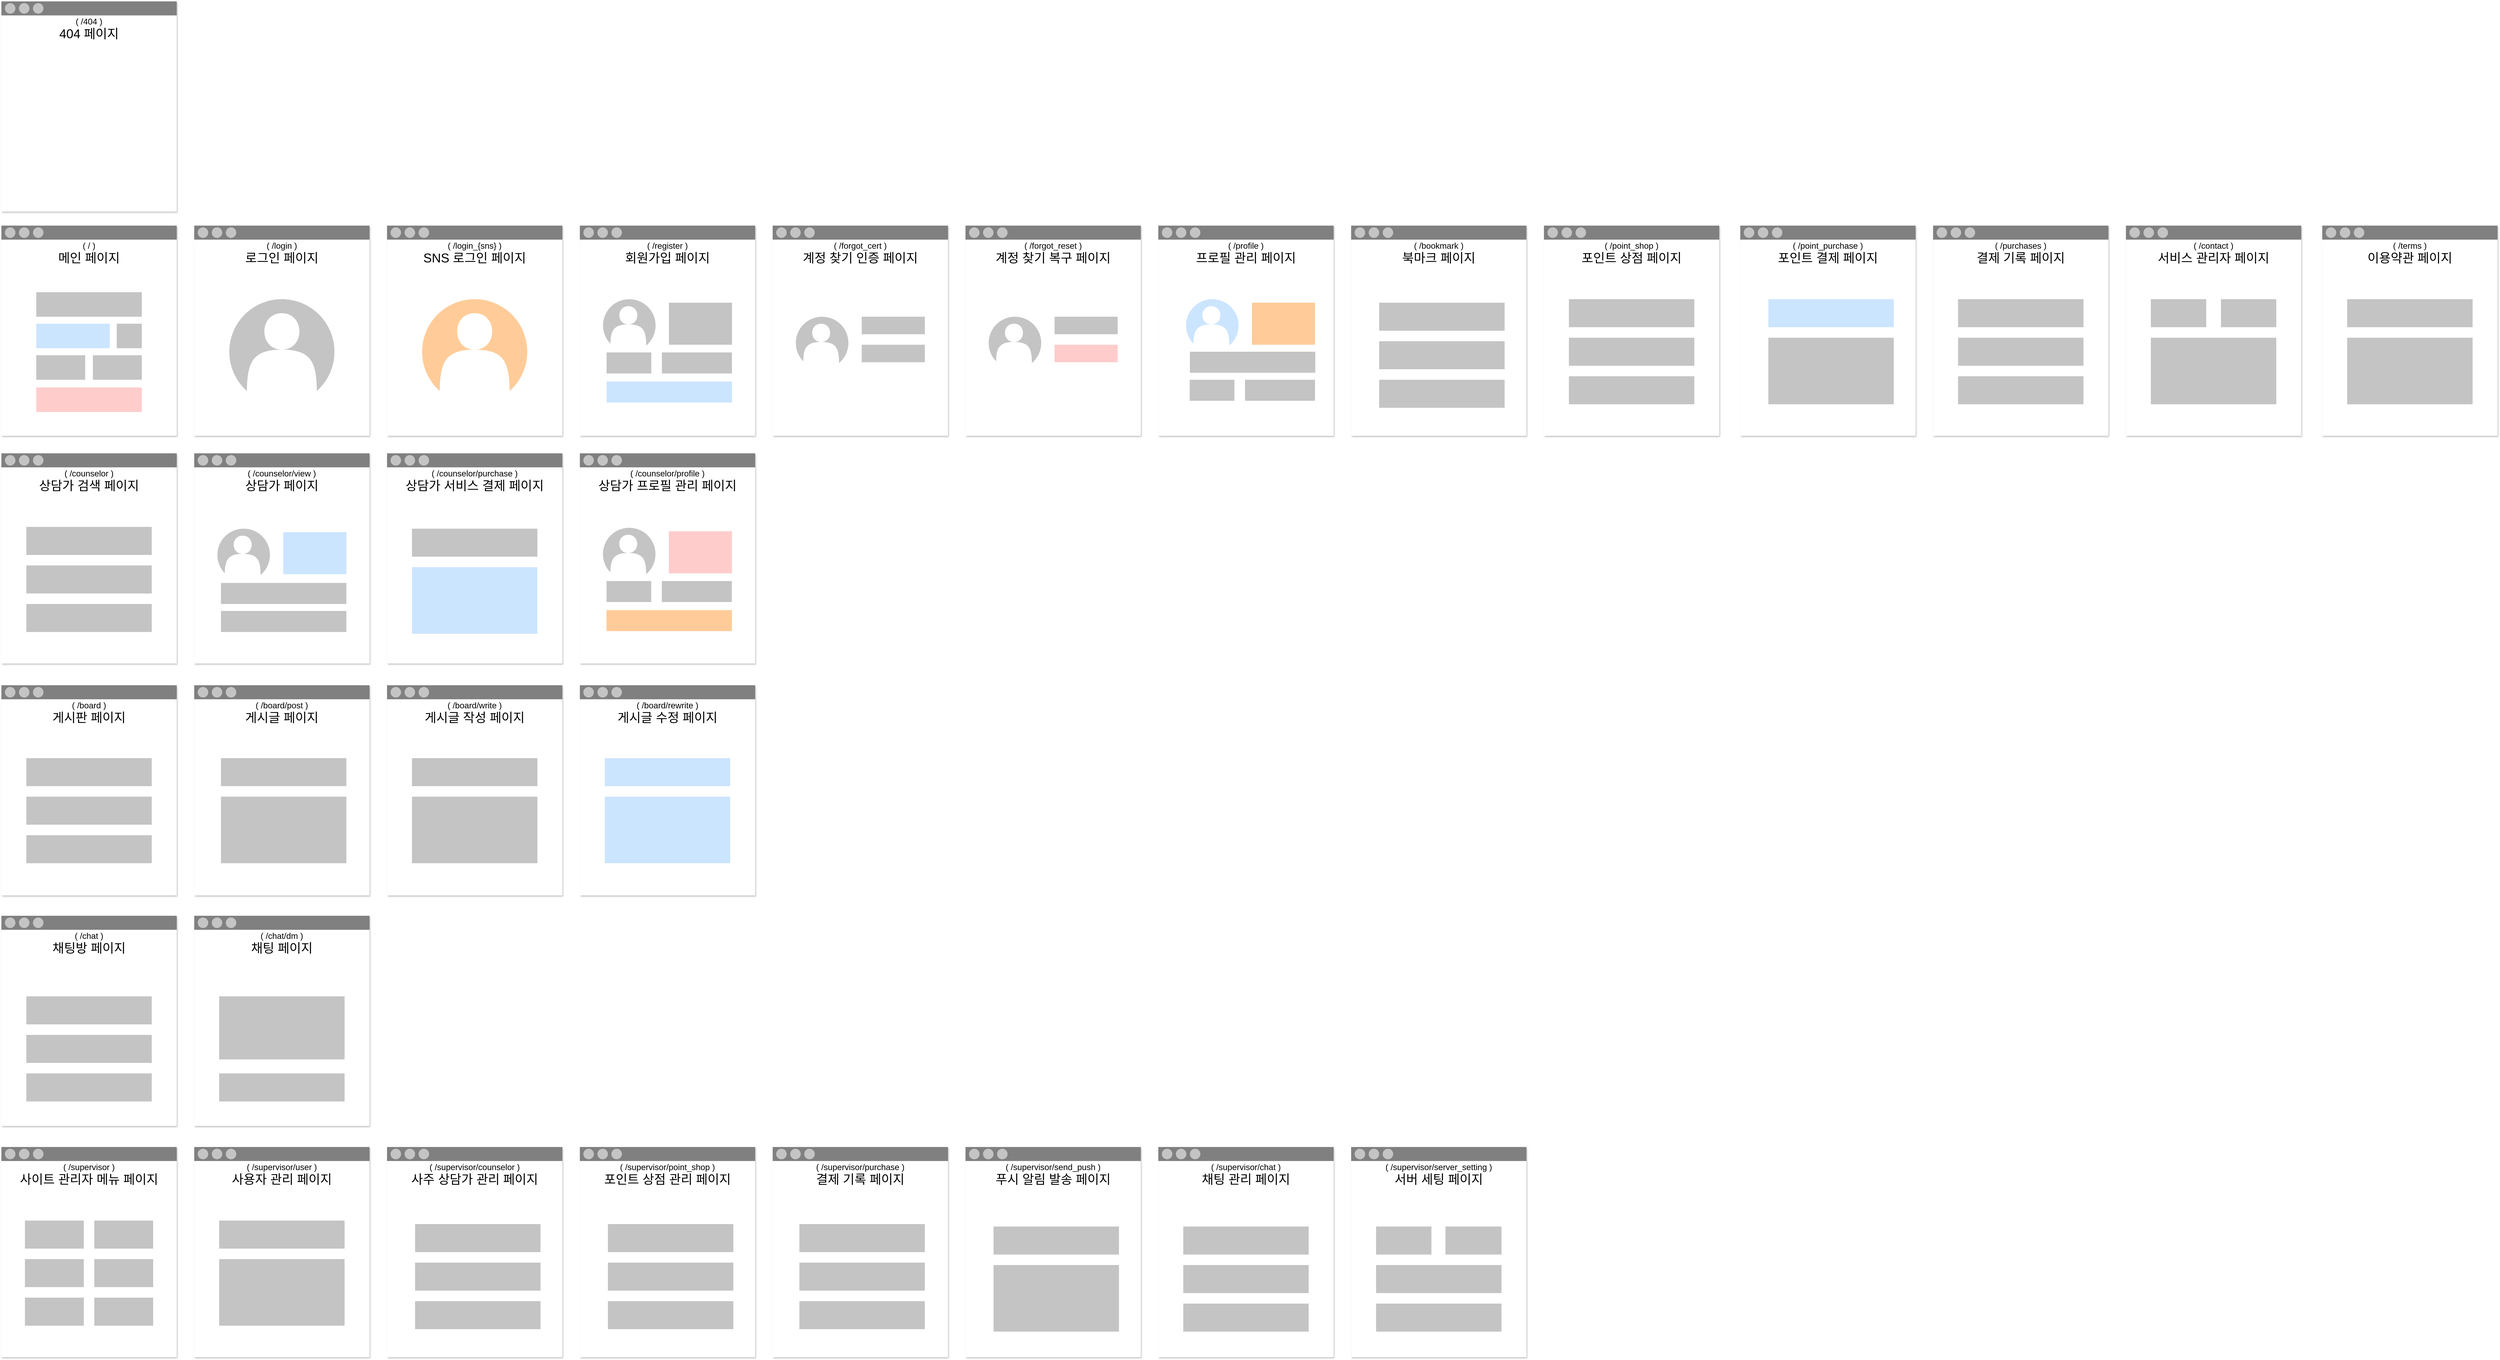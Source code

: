 <mxfile version="26.0.6">
  <diagram name="Page-1" id="b520641d-4fe3-3701-9064-5fc419738815">
    <mxGraphModel dx="9470" dy="4225" grid="1" gridSize="10" guides="1" tooltips="1" connect="1" arrows="1" fold="1" page="1" pageScale="1" pageWidth="1100" pageHeight="850" background="none" math="0" shadow="0">
      <root>
        <mxCell id="0" />
        <mxCell id="1" parent="0" />
        <mxCell id="sEEItQU2I7kSX01EIMOG-8" value="" style="rounded=0;whiteSpace=wrap;html=1;strokeColor=none;shadow=1;" vertex="1" parent="1">
          <mxGeometry x="-1039" y="80" width="500" height="600" as="geometry" />
        </mxCell>
        <mxCell id="sEEItQU2I7kSX01EIMOG-1" value="" style="rounded=0;whiteSpace=wrap;html=1;fillColor=#808080;shadow=0;strokeColor=none;" vertex="1" parent="1">
          <mxGeometry x="-1039" y="80" width="500" height="40" as="geometry" />
        </mxCell>
        <mxCell id="sEEItQU2I7kSX01EIMOG-11" value="" style="ellipse;whiteSpace=wrap;html=1;aspect=fixed;strokeColor=none;fillColor=#C4C4C4;" vertex="1" parent="1">
          <mxGeometry x="-1029" y="85" width="30" height="30" as="geometry" />
        </mxCell>
        <mxCell id="sEEItQU2I7kSX01EIMOG-12" value="" style="ellipse;whiteSpace=wrap;html=1;aspect=fixed;strokeColor=none;fillColor=#C4C4C4;" vertex="1" parent="1">
          <mxGeometry x="-989" y="85" width="30" height="30" as="geometry" />
        </mxCell>
        <mxCell id="sEEItQU2I7kSX01EIMOG-13" value="" style="ellipse;whiteSpace=wrap;html=1;aspect=fixed;strokeColor=none;fillColor=#C4C4C4;" vertex="1" parent="1">
          <mxGeometry x="-949" y="85" width="30" height="30" as="geometry" />
        </mxCell>
        <mxCell id="sEEItQU2I7kSX01EIMOG-19" value="&lt;font style=&quot;font-size: 24px;&quot;&gt;( /404 )&lt;/font&gt;" style="text;html=1;align=center;verticalAlign=middle;whiteSpace=wrap;rounded=0;" vertex="1" parent="1">
          <mxGeometry x="-1039" y="123" width="500" height="30" as="geometry" />
        </mxCell>
        <mxCell id="sEEItQU2I7kSX01EIMOG-21" value="&lt;font style=&quot;font-size: 36px;&quot;&gt;404 페이지&lt;/font&gt;" style="text;html=1;align=center;verticalAlign=middle;whiteSpace=wrap;rounded=0;" vertex="1" parent="1">
          <mxGeometry x="-1039" y="157" width="500" height="30" as="geometry" />
        </mxCell>
        <mxCell id="sEEItQU2I7kSX01EIMOG-26" value="" style="rounded=0;whiteSpace=wrap;html=1;strokeColor=none;shadow=1;" vertex="1" parent="1">
          <mxGeometry x="-1039" y="720" width="500" height="600" as="geometry" />
        </mxCell>
        <mxCell id="sEEItQU2I7kSX01EIMOG-27" value="" style="rounded=0;whiteSpace=wrap;html=1;fillColor=#808080;shadow=0;strokeColor=none;" vertex="1" parent="1">
          <mxGeometry x="-1039" y="720" width="500" height="40" as="geometry" />
        </mxCell>
        <mxCell id="sEEItQU2I7kSX01EIMOG-28" value="" style="ellipse;whiteSpace=wrap;html=1;aspect=fixed;strokeColor=none;fillColor=#C4C4C4;" vertex="1" parent="1">
          <mxGeometry x="-1029" y="725" width="30" height="30" as="geometry" />
        </mxCell>
        <mxCell id="sEEItQU2I7kSX01EIMOG-29" value="" style="ellipse;whiteSpace=wrap;html=1;aspect=fixed;strokeColor=none;fillColor=#C4C4C4;" vertex="1" parent="1">
          <mxGeometry x="-989" y="725" width="30" height="30" as="geometry" />
        </mxCell>
        <mxCell id="sEEItQU2I7kSX01EIMOG-30" value="" style="ellipse;whiteSpace=wrap;html=1;aspect=fixed;strokeColor=none;fillColor=#C4C4C4;" vertex="1" parent="1">
          <mxGeometry x="-949" y="725" width="30" height="30" as="geometry" />
        </mxCell>
        <mxCell id="sEEItQU2I7kSX01EIMOG-31" value="&lt;font style=&quot;font-size: 24px;&quot;&gt;( / )&lt;/font&gt;" style="text;html=1;align=center;verticalAlign=middle;whiteSpace=wrap;rounded=0;" vertex="1" parent="1">
          <mxGeometry x="-1039" y="763" width="500" height="30" as="geometry" />
        </mxCell>
        <mxCell id="sEEItQU2I7kSX01EIMOG-32" value="&lt;font style=&quot;font-size: 36px;&quot;&gt;메인 페이지&lt;/font&gt;" style="text;html=1;align=center;verticalAlign=middle;whiteSpace=wrap;rounded=0;" vertex="1" parent="1">
          <mxGeometry x="-1039" y="797" width="500" height="30" as="geometry" />
        </mxCell>
        <mxCell id="sEEItQU2I7kSX01EIMOG-33" value="" style="rounded=0;whiteSpace=wrap;html=1;strokeColor=none;shadow=1;" vertex="1" parent="1">
          <mxGeometry x="-489" y="720" width="500" height="600" as="geometry" />
        </mxCell>
        <mxCell id="sEEItQU2I7kSX01EIMOG-34" value="" style="rounded=0;whiteSpace=wrap;html=1;fillColor=#808080;shadow=0;strokeColor=none;" vertex="1" parent="1">
          <mxGeometry x="-489" y="720" width="500" height="40" as="geometry" />
        </mxCell>
        <mxCell id="sEEItQU2I7kSX01EIMOG-35" value="" style="ellipse;whiteSpace=wrap;html=1;aspect=fixed;strokeColor=none;fillColor=#C4C4C4;" vertex="1" parent="1">
          <mxGeometry x="-479" y="725" width="30" height="30" as="geometry" />
        </mxCell>
        <mxCell id="sEEItQU2I7kSX01EIMOG-36" value="" style="ellipse;whiteSpace=wrap;html=1;aspect=fixed;strokeColor=none;fillColor=#C4C4C4;" vertex="1" parent="1">
          <mxGeometry x="-439" y="725" width="30" height="30" as="geometry" />
        </mxCell>
        <mxCell id="sEEItQU2I7kSX01EIMOG-37" value="" style="ellipse;whiteSpace=wrap;html=1;aspect=fixed;strokeColor=none;fillColor=#C4C4C4;" vertex="1" parent="1">
          <mxGeometry x="-399" y="725" width="30" height="30" as="geometry" />
        </mxCell>
        <mxCell id="sEEItQU2I7kSX01EIMOG-38" value="&lt;font style=&quot;font-size: 24px;&quot;&gt;( /login )&lt;/font&gt;" style="text;html=1;align=center;verticalAlign=middle;whiteSpace=wrap;rounded=0;" vertex="1" parent="1">
          <mxGeometry x="-489" y="763" width="500" height="30" as="geometry" />
        </mxCell>
        <mxCell id="sEEItQU2I7kSX01EIMOG-39" value="&lt;span style=&quot;font-size: 36px;&quot;&gt;로그인 페이지&lt;/span&gt;" style="text;html=1;align=center;verticalAlign=middle;whiteSpace=wrap;rounded=0;" vertex="1" parent="1">
          <mxGeometry x="-489" y="797" width="500" height="30" as="geometry" />
        </mxCell>
        <mxCell id="sEEItQU2I7kSX01EIMOG-40" value="" style="rounded=0;whiteSpace=wrap;html=1;strokeColor=none;shadow=1;" vertex="1" parent="1">
          <mxGeometry x="61" y="720" width="500" height="600" as="geometry" />
        </mxCell>
        <mxCell id="sEEItQU2I7kSX01EIMOG-41" value="" style="rounded=0;whiteSpace=wrap;html=1;fillColor=#808080;shadow=0;strokeColor=none;" vertex="1" parent="1">
          <mxGeometry x="61" y="720" width="500" height="40" as="geometry" />
        </mxCell>
        <mxCell id="sEEItQU2I7kSX01EIMOG-42" value="" style="ellipse;whiteSpace=wrap;html=1;aspect=fixed;strokeColor=none;fillColor=#C4C4C4;" vertex="1" parent="1">
          <mxGeometry x="71" y="725" width="30" height="30" as="geometry" />
        </mxCell>
        <mxCell id="sEEItQU2I7kSX01EIMOG-43" value="" style="ellipse;whiteSpace=wrap;html=1;aspect=fixed;strokeColor=none;fillColor=#C4C4C4;" vertex="1" parent="1">
          <mxGeometry x="111" y="725" width="30" height="30" as="geometry" />
        </mxCell>
        <mxCell id="sEEItQU2I7kSX01EIMOG-44" value="" style="ellipse;whiteSpace=wrap;html=1;aspect=fixed;strokeColor=none;fillColor=#C4C4C4;" vertex="1" parent="1">
          <mxGeometry x="151" y="725" width="30" height="30" as="geometry" />
        </mxCell>
        <mxCell id="sEEItQU2I7kSX01EIMOG-45" value="&lt;font style=&quot;font-size: 24px;&quot;&gt;( /login_{sns} )&lt;/font&gt;" style="text;html=1;align=center;verticalAlign=middle;whiteSpace=wrap;rounded=0;" vertex="1" parent="1">
          <mxGeometry x="61" y="763" width="500" height="30" as="geometry" />
        </mxCell>
        <mxCell id="sEEItQU2I7kSX01EIMOG-46" value="&lt;span style=&quot;font-size: 36px;&quot;&gt;SNS 로그인 페이지&lt;/span&gt;" style="text;html=1;align=center;verticalAlign=middle;whiteSpace=wrap;rounded=0;" vertex="1" parent="1">
          <mxGeometry x="61" y="797" width="500" height="30" as="geometry" />
        </mxCell>
        <mxCell id="sEEItQU2I7kSX01EIMOG-47" value="" style="rounded=0;whiteSpace=wrap;html=1;strokeColor=none;shadow=1;" vertex="1" parent="1">
          <mxGeometry x="611" y="720" width="500" height="600" as="geometry" />
        </mxCell>
        <mxCell id="sEEItQU2I7kSX01EIMOG-48" value="" style="rounded=0;whiteSpace=wrap;html=1;fillColor=#808080;shadow=0;strokeColor=none;" vertex="1" parent="1">
          <mxGeometry x="611" y="720" width="500" height="40" as="geometry" />
        </mxCell>
        <mxCell id="sEEItQU2I7kSX01EIMOG-49" value="" style="ellipse;whiteSpace=wrap;html=1;aspect=fixed;strokeColor=none;fillColor=#C4C4C4;" vertex="1" parent="1">
          <mxGeometry x="621" y="725" width="30" height="30" as="geometry" />
        </mxCell>
        <mxCell id="sEEItQU2I7kSX01EIMOG-50" value="" style="ellipse;whiteSpace=wrap;html=1;aspect=fixed;strokeColor=none;fillColor=#C4C4C4;" vertex="1" parent="1">
          <mxGeometry x="661" y="725" width="30" height="30" as="geometry" />
        </mxCell>
        <mxCell id="sEEItQU2I7kSX01EIMOG-51" value="" style="ellipse;whiteSpace=wrap;html=1;aspect=fixed;strokeColor=none;fillColor=#C4C4C4;" vertex="1" parent="1">
          <mxGeometry x="701" y="725" width="30" height="30" as="geometry" />
        </mxCell>
        <mxCell id="sEEItQU2I7kSX01EIMOG-52" value="&lt;font style=&quot;font-size: 24px;&quot;&gt;( /register )&lt;/font&gt;" style="text;html=1;align=center;verticalAlign=middle;whiteSpace=wrap;rounded=0;" vertex="1" parent="1">
          <mxGeometry x="611" y="763" width="500" height="30" as="geometry" />
        </mxCell>
        <mxCell id="sEEItQU2I7kSX01EIMOG-53" value="&lt;span style=&quot;font-size: 36px;&quot;&gt;회원가입 페이지&lt;/span&gt;" style="text;html=1;align=center;verticalAlign=middle;whiteSpace=wrap;rounded=0;" vertex="1" parent="1">
          <mxGeometry x="611" y="797" width="500" height="30" as="geometry" />
        </mxCell>
        <mxCell id="sEEItQU2I7kSX01EIMOG-54" value="" style="rounded=0;whiteSpace=wrap;html=1;strokeColor=none;shadow=1;" vertex="1" parent="1">
          <mxGeometry x="1161" y="720" width="500" height="600" as="geometry" />
        </mxCell>
        <mxCell id="sEEItQU2I7kSX01EIMOG-55" value="" style="rounded=0;whiteSpace=wrap;html=1;fillColor=#808080;shadow=0;strokeColor=none;" vertex="1" parent="1">
          <mxGeometry x="1161" y="720" width="500" height="40" as="geometry" />
        </mxCell>
        <mxCell id="sEEItQU2I7kSX01EIMOG-56" value="" style="ellipse;whiteSpace=wrap;html=1;aspect=fixed;strokeColor=none;fillColor=#C4C4C4;" vertex="1" parent="1">
          <mxGeometry x="1171" y="725" width="30" height="30" as="geometry" />
        </mxCell>
        <mxCell id="sEEItQU2I7kSX01EIMOG-57" value="" style="ellipse;whiteSpace=wrap;html=1;aspect=fixed;strokeColor=none;fillColor=#C4C4C4;" vertex="1" parent="1">
          <mxGeometry x="1211" y="725" width="30" height="30" as="geometry" />
        </mxCell>
        <mxCell id="sEEItQU2I7kSX01EIMOG-58" value="" style="ellipse;whiteSpace=wrap;html=1;aspect=fixed;strokeColor=none;fillColor=#C4C4C4;" vertex="1" parent="1">
          <mxGeometry x="1251" y="725" width="30" height="30" as="geometry" />
        </mxCell>
        <mxCell id="sEEItQU2I7kSX01EIMOG-59" value="&lt;font style=&quot;font-size: 24px;&quot;&gt;( /forgot_cert )&lt;/font&gt;" style="text;html=1;align=center;verticalAlign=middle;whiteSpace=wrap;rounded=0;" vertex="1" parent="1">
          <mxGeometry x="1161" y="763" width="500" height="30" as="geometry" />
        </mxCell>
        <mxCell id="sEEItQU2I7kSX01EIMOG-60" value="&lt;span style=&quot;font-size: 36px;&quot;&gt;계정 찾기 인증 페이지&lt;/span&gt;" style="text;html=1;align=center;verticalAlign=middle;whiteSpace=wrap;rounded=0;" vertex="1" parent="1">
          <mxGeometry x="1161" y="797" width="500" height="30" as="geometry" />
        </mxCell>
        <mxCell id="sEEItQU2I7kSX01EIMOG-61" value="" style="rounded=0;whiteSpace=wrap;html=1;strokeColor=none;shadow=1;" vertex="1" parent="1">
          <mxGeometry x="1711" y="720" width="500" height="600" as="geometry" />
        </mxCell>
        <mxCell id="sEEItQU2I7kSX01EIMOG-62" value="" style="rounded=0;whiteSpace=wrap;html=1;fillColor=#808080;shadow=0;strokeColor=none;" vertex="1" parent="1">
          <mxGeometry x="1711" y="720" width="500" height="40" as="geometry" />
        </mxCell>
        <mxCell id="sEEItQU2I7kSX01EIMOG-63" value="" style="ellipse;whiteSpace=wrap;html=1;aspect=fixed;strokeColor=none;fillColor=#C4C4C4;" vertex="1" parent="1">
          <mxGeometry x="1721" y="725" width="30" height="30" as="geometry" />
        </mxCell>
        <mxCell id="sEEItQU2I7kSX01EIMOG-64" value="" style="ellipse;whiteSpace=wrap;html=1;aspect=fixed;strokeColor=none;fillColor=#C4C4C4;" vertex="1" parent="1">
          <mxGeometry x="1761" y="725" width="30" height="30" as="geometry" />
        </mxCell>
        <mxCell id="sEEItQU2I7kSX01EIMOG-65" value="" style="ellipse;whiteSpace=wrap;html=1;aspect=fixed;strokeColor=none;fillColor=#C4C4C4;" vertex="1" parent="1">
          <mxGeometry x="1801" y="725" width="30" height="30" as="geometry" />
        </mxCell>
        <mxCell id="sEEItQU2I7kSX01EIMOG-66" value="&lt;font style=&quot;font-size: 24px;&quot;&gt;( /forgot_reset )&lt;/font&gt;" style="text;html=1;align=center;verticalAlign=middle;whiteSpace=wrap;rounded=0;" vertex="1" parent="1">
          <mxGeometry x="1711" y="763" width="500" height="30" as="geometry" />
        </mxCell>
        <mxCell id="sEEItQU2I7kSX01EIMOG-67" value="&lt;span style=&quot;font-size: 36px;&quot;&gt;계정 찾기 복구 페이지&lt;/span&gt;" style="text;html=1;align=center;verticalAlign=middle;whiteSpace=wrap;rounded=0;" vertex="1" parent="1">
          <mxGeometry x="1711" y="797" width="500" height="30" as="geometry" />
        </mxCell>
        <mxCell id="sEEItQU2I7kSX01EIMOG-68" value="" style="rounded=0;whiteSpace=wrap;html=1;strokeColor=none;shadow=1;" vertex="1" parent="1">
          <mxGeometry x="2261" y="720" width="500" height="600" as="geometry" />
        </mxCell>
        <mxCell id="sEEItQU2I7kSX01EIMOG-69" value="" style="rounded=0;whiteSpace=wrap;html=1;fillColor=#808080;shadow=0;strokeColor=none;" vertex="1" parent="1">
          <mxGeometry x="2261" y="720" width="500" height="40" as="geometry" />
        </mxCell>
        <mxCell id="sEEItQU2I7kSX01EIMOG-70" value="" style="ellipse;whiteSpace=wrap;html=1;aspect=fixed;strokeColor=none;fillColor=#C4C4C4;" vertex="1" parent="1">
          <mxGeometry x="2271" y="725" width="30" height="30" as="geometry" />
        </mxCell>
        <mxCell id="sEEItQU2I7kSX01EIMOG-71" value="" style="ellipse;whiteSpace=wrap;html=1;aspect=fixed;strokeColor=none;fillColor=#C4C4C4;" vertex="1" parent="1">
          <mxGeometry x="2311" y="725" width="30" height="30" as="geometry" />
        </mxCell>
        <mxCell id="sEEItQU2I7kSX01EIMOG-72" value="" style="ellipse;whiteSpace=wrap;html=1;aspect=fixed;strokeColor=none;fillColor=#C4C4C4;" vertex="1" parent="1">
          <mxGeometry x="2351" y="725" width="30" height="30" as="geometry" />
        </mxCell>
        <mxCell id="sEEItQU2I7kSX01EIMOG-73" value="&lt;font style=&quot;font-size: 24px;&quot;&gt;( /profile )&lt;/font&gt;" style="text;html=1;align=center;verticalAlign=middle;whiteSpace=wrap;rounded=0;" vertex="1" parent="1">
          <mxGeometry x="2261" y="763" width="500" height="30" as="geometry" />
        </mxCell>
        <mxCell id="sEEItQU2I7kSX01EIMOG-74" value="&lt;span style=&quot;font-size: 36px;&quot;&gt;프로필 관리 페이지&lt;/span&gt;" style="text;html=1;align=center;verticalAlign=middle;whiteSpace=wrap;rounded=0;" vertex="1" parent="1">
          <mxGeometry x="2261" y="797" width="500" height="30" as="geometry" />
        </mxCell>
        <mxCell id="sEEItQU2I7kSX01EIMOG-75" value="" style="rounded=0;whiteSpace=wrap;html=1;strokeColor=none;shadow=1;" vertex="1" parent="1">
          <mxGeometry x="2811" y="720" width="500" height="600" as="geometry" />
        </mxCell>
        <mxCell id="sEEItQU2I7kSX01EIMOG-76" value="" style="rounded=0;whiteSpace=wrap;html=1;fillColor=#808080;shadow=0;strokeColor=none;" vertex="1" parent="1">
          <mxGeometry x="2811" y="720" width="500" height="40" as="geometry" />
        </mxCell>
        <mxCell id="sEEItQU2I7kSX01EIMOG-77" value="" style="ellipse;whiteSpace=wrap;html=1;aspect=fixed;strokeColor=none;fillColor=#C4C4C4;" vertex="1" parent="1">
          <mxGeometry x="2821" y="725" width="30" height="30" as="geometry" />
        </mxCell>
        <mxCell id="sEEItQU2I7kSX01EIMOG-78" value="" style="ellipse;whiteSpace=wrap;html=1;aspect=fixed;strokeColor=none;fillColor=#C4C4C4;" vertex="1" parent="1">
          <mxGeometry x="2861" y="725" width="30" height="30" as="geometry" />
        </mxCell>
        <mxCell id="sEEItQU2I7kSX01EIMOG-79" value="" style="ellipse;whiteSpace=wrap;html=1;aspect=fixed;strokeColor=none;fillColor=#C4C4C4;" vertex="1" parent="1">
          <mxGeometry x="2901" y="725" width="30" height="30" as="geometry" />
        </mxCell>
        <mxCell id="sEEItQU2I7kSX01EIMOG-80" value="&lt;font style=&quot;font-size: 24px;&quot;&gt;( /bookmark )&lt;/font&gt;" style="text;html=1;align=center;verticalAlign=middle;whiteSpace=wrap;rounded=0;" vertex="1" parent="1">
          <mxGeometry x="2811" y="763" width="500" height="30" as="geometry" />
        </mxCell>
        <mxCell id="sEEItQU2I7kSX01EIMOG-81" value="&lt;span style=&quot;font-size: 36px;&quot;&gt;북마크 페이지&lt;/span&gt;" style="text;html=1;align=center;verticalAlign=middle;whiteSpace=wrap;rounded=0;" vertex="1" parent="1">
          <mxGeometry x="2811" y="797" width="500" height="30" as="geometry" />
        </mxCell>
        <mxCell id="sEEItQU2I7kSX01EIMOG-82" value="" style="rounded=0;whiteSpace=wrap;html=1;strokeColor=none;shadow=1;" vertex="1" parent="1">
          <mxGeometry x="5021" y="720" width="500" height="600" as="geometry" />
        </mxCell>
        <mxCell id="sEEItQU2I7kSX01EIMOG-83" value="" style="rounded=0;whiteSpace=wrap;html=1;fillColor=#808080;shadow=0;strokeColor=none;" vertex="1" parent="1">
          <mxGeometry x="5021" y="720" width="500" height="40" as="geometry" />
        </mxCell>
        <mxCell id="sEEItQU2I7kSX01EIMOG-84" value="" style="ellipse;whiteSpace=wrap;html=1;aspect=fixed;strokeColor=none;fillColor=#C4C4C4;" vertex="1" parent="1">
          <mxGeometry x="5031" y="725" width="30" height="30" as="geometry" />
        </mxCell>
        <mxCell id="sEEItQU2I7kSX01EIMOG-85" value="" style="ellipse;whiteSpace=wrap;html=1;aspect=fixed;strokeColor=none;fillColor=#C4C4C4;" vertex="1" parent="1">
          <mxGeometry x="5071" y="725" width="30" height="30" as="geometry" />
        </mxCell>
        <mxCell id="sEEItQU2I7kSX01EIMOG-86" value="" style="ellipse;whiteSpace=wrap;html=1;aspect=fixed;strokeColor=none;fillColor=#C4C4C4;" vertex="1" parent="1">
          <mxGeometry x="5111" y="725" width="30" height="30" as="geometry" />
        </mxCell>
        <mxCell id="sEEItQU2I7kSX01EIMOG-87" value="&lt;font style=&quot;font-size: 24px;&quot;&gt;( /contact&lt;/font&gt;&lt;span style=&quot;font-size: 24px; background-color: transparent; color: light-dark(rgb(0, 0, 0), rgb(255, 255, 255));&quot;&gt;&amp;nbsp;)&lt;/span&gt;" style="text;html=1;align=center;verticalAlign=middle;whiteSpace=wrap;rounded=0;" vertex="1" parent="1">
          <mxGeometry x="5021" y="763" width="500" height="30" as="geometry" />
        </mxCell>
        <mxCell id="sEEItQU2I7kSX01EIMOG-88" value="&lt;span style=&quot;font-size: 36px;&quot;&gt;서비스 관리자 페이지&lt;/span&gt;" style="text;html=1;align=center;verticalAlign=middle;whiteSpace=wrap;rounded=0;" vertex="1" parent="1">
          <mxGeometry x="5021" y="797" width="500" height="30" as="geometry" />
        </mxCell>
        <mxCell id="sEEItQU2I7kSX01EIMOG-89" value="" style="rounded=0;whiteSpace=wrap;html=1;strokeColor=none;shadow=1;" vertex="1" parent="1">
          <mxGeometry x="5581" y="720" width="500" height="600" as="geometry" />
        </mxCell>
        <mxCell id="sEEItQU2I7kSX01EIMOG-90" value="" style="rounded=0;whiteSpace=wrap;html=1;fillColor=#808080;shadow=0;strokeColor=none;" vertex="1" parent="1">
          <mxGeometry x="5581" y="720" width="500" height="40" as="geometry" />
        </mxCell>
        <mxCell id="sEEItQU2I7kSX01EIMOG-91" value="" style="ellipse;whiteSpace=wrap;html=1;aspect=fixed;strokeColor=none;fillColor=#C4C4C4;" vertex="1" parent="1">
          <mxGeometry x="5591" y="725" width="30" height="30" as="geometry" />
        </mxCell>
        <mxCell id="sEEItQU2I7kSX01EIMOG-92" value="" style="ellipse;whiteSpace=wrap;html=1;aspect=fixed;strokeColor=none;fillColor=#C4C4C4;" vertex="1" parent="1">
          <mxGeometry x="5631" y="725" width="30" height="30" as="geometry" />
        </mxCell>
        <mxCell id="sEEItQU2I7kSX01EIMOG-93" value="" style="ellipse;whiteSpace=wrap;html=1;aspect=fixed;strokeColor=none;fillColor=#C4C4C4;" vertex="1" parent="1">
          <mxGeometry x="5671" y="725" width="30" height="30" as="geometry" />
        </mxCell>
        <mxCell id="sEEItQU2I7kSX01EIMOG-94" value="&lt;font style=&quot;font-size: 24px;&quot;&gt;( /terms&lt;/font&gt;&lt;span style=&quot;font-size: 24px; background-color: transparent; color: light-dark(rgb(0, 0, 0), rgb(255, 255, 255));&quot;&gt;&amp;nbsp;)&lt;/span&gt;" style="text;html=1;align=center;verticalAlign=middle;whiteSpace=wrap;rounded=0;" vertex="1" parent="1">
          <mxGeometry x="5581" y="763" width="500" height="30" as="geometry" />
        </mxCell>
        <mxCell id="sEEItQU2I7kSX01EIMOG-95" value="&lt;span style=&quot;font-size: 36px;&quot;&gt;이용약관 페이지&lt;/span&gt;" style="text;html=1;align=center;verticalAlign=middle;whiteSpace=wrap;rounded=0;" vertex="1" parent="1">
          <mxGeometry x="5581" y="797" width="500" height="30" as="geometry" />
        </mxCell>
        <mxCell id="sEEItQU2I7kSX01EIMOG-96" value="" style="rounded=0;whiteSpace=wrap;html=1;strokeColor=none;shadow=1;" vertex="1" parent="1">
          <mxGeometry x="3361" y="720" width="500" height="600" as="geometry" />
        </mxCell>
        <mxCell id="sEEItQU2I7kSX01EIMOG-97" value="" style="rounded=0;whiteSpace=wrap;html=1;fillColor=#808080;shadow=0;strokeColor=none;" vertex="1" parent="1">
          <mxGeometry x="3361" y="720" width="500" height="40" as="geometry" />
        </mxCell>
        <mxCell id="sEEItQU2I7kSX01EIMOG-98" value="" style="ellipse;whiteSpace=wrap;html=1;aspect=fixed;strokeColor=none;fillColor=#C4C4C4;" vertex="1" parent="1">
          <mxGeometry x="3371" y="725" width="30" height="30" as="geometry" />
        </mxCell>
        <mxCell id="sEEItQU2I7kSX01EIMOG-99" value="" style="ellipse;whiteSpace=wrap;html=1;aspect=fixed;strokeColor=none;fillColor=#C4C4C4;" vertex="1" parent="1">
          <mxGeometry x="3411" y="725" width="30" height="30" as="geometry" />
        </mxCell>
        <mxCell id="sEEItQU2I7kSX01EIMOG-100" value="" style="ellipse;whiteSpace=wrap;html=1;aspect=fixed;strokeColor=none;fillColor=#C4C4C4;" vertex="1" parent="1">
          <mxGeometry x="3451" y="725" width="30" height="30" as="geometry" />
        </mxCell>
        <mxCell id="sEEItQU2I7kSX01EIMOG-101" value="&lt;font style=&quot;font-size: 24px;&quot;&gt;( /point_shop&lt;/font&gt;&lt;span style=&quot;font-size: 24px; background-color: transparent; color: light-dark(rgb(0, 0, 0), rgb(255, 255, 255));&quot;&gt;&amp;nbsp;)&lt;/span&gt;" style="text;html=1;align=center;verticalAlign=middle;whiteSpace=wrap;rounded=0;" vertex="1" parent="1">
          <mxGeometry x="3361" y="763" width="500" height="30" as="geometry" />
        </mxCell>
        <mxCell id="sEEItQU2I7kSX01EIMOG-102" value="&lt;span style=&quot;font-size: 36px;&quot;&gt;포인트 상점 페이지&lt;/span&gt;" style="text;html=1;align=center;verticalAlign=middle;whiteSpace=wrap;rounded=0;" vertex="1" parent="1">
          <mxGeometry x="3361" y="797" width="500" height="30" as="geometry" />
        </mxCell>
        <mxCell id="sEEItQU2I7kSX01EIMOG-103" value="" style="rounded=0;whiteSpace=wrap;html=1;strokeColor=none;shadow=1;" vertex="1" parent="1">
          <mxGeometry x="3921" y="720" width="500" height="600" as="geometry" />
        </mxCell>
        <mxCell id="sEEItQU2I7kSX01EIMOG-104" value="" style="rounded=0;whiteSpace=wrap;html=1;fillColor=#808080;shadow=0;strokeColor=none;" vertex="1" parent="1">
          <mxGeometry x="3921" y="720" width="500" height="40" as="geometry" />
        </mxCell>
        <mxCell id="sEEItQU2I7kSX01EIMOG-105" value="" style="ellipse;whiteSpace=wrap;html=1;aspect=fixed;strokeColor=none;fillColor=#C4C4C4;" vertex="1" parent="1">
          <mxGeometry x="3931" y="725" width="30" height="30" as="geometry" />
        </mxCell>
        <mxCell id="sEEItQU2I7kSX01EIMOG-106" value="" style="ellipse;whiteSpace=wrap;html=1;aspect=fixed;strokeColor=none;fillColor=#C4C4C4;" vertex="1" parent="1">
          <mxGeometry x="3971" y="725" width="30" height="30" as="geometry" />
        </mxCell>
        <mxCell id="sEEItQU2I7kSX01EIMOG-107" value="" style="ellipse;whiteSpace=wrap;html=1;aspect=fixed;strokeColor=none;fillColor=#C4C4C4;" vertex="1" parent="1">
          <mxGeometry x="4011" y="725" width="30" height="30" as="geometry" />
        </mxCell>
        <mxCell id="sEEItQU2I7kSX01EIMOG-108" value="&lt;font style=&quot;font-size: 24px;&quot;&gt;( /point_purchase&lt;/font&gt;&lt;span style=&quot;font-size: 24px; background-color: transparent; color: light-dark(rgb(0, 0, 0), rgb(255, 255, 255));&quot;&gt;&amp;nbsp;)&lt;/span&gt;" style="text;html=1;align=center;verticalAlign=middle;whiteSpace=wrap;rounded=0;" vertex="1" parent="1">
          <mxGeometry x="3921" y="763" width="500" height="30" as="geometry" />
        </mxCell>
        <mxCell id="sEEItQU2I7kSX01EIMOG-109" value="&lt;span style=&quot;font-size: 36px;&quot;&gt;포인트 결제 페이지&lt;/span&gt;" style="text;html=1;align=center;verticalAlign=middle;whiteSpace=wrap;rounded=0;" vertex="1" parent="1">
          <mxGeometry x="3921" y="797" width="500" height="30" as="geometry" />
        </mxCell>
        <mxCell id="sEEItQU2I7kSX01EIMOG-110" value="" style="rounded=0;whiteSpace=wrap;html=1;strokeColor=none;shadow=1;" vertex="1" parent="1">
          <mxGeometry x="4471" y="720" width="500" height="600" as="geometry" />
        </mxCell>
        <mxCell id="sEEItQU2I7kSX01EIMOG-111" value="" style="rounded=0;whiteSpace=wrap;html=1;fillColor=#808080;shadow=0;strokeColor=none;" vertex="1" parent="1">
          <mxGeometry x="4471" y="720" width="500" height="40" as="geometry" />
        </mxCell>
        <mxCell id="sEEItQU2I7kSX01EIMOG-112" value="" style="ellipse;whiteSpace=wrap;html=1;aspect=fixed;strokeColor=none;fillColor=#C4C4C4;" vertex="1" parent="1">
          <mxGeometry x="4481" y="725" width="30" height="30" as="geometry" />
        </mxCell>
        <mxCell id="sEEItQU2I7kSX01EIMOG-113" value="" style="ellipse;whiteSpace=wrap;html=1;aspect=fixed;strokeColor=none;fillColor=#C4C4C4;" vertex="1" parent="1">
          <mxGeometry x="4521" y="725" width="30" height="30" as="geometry" />
        </mxCell>
        <mxCell id="sEEItQU2I7kSX01EIMOG-114" value="" style="ellipse;whiteSpace=wrap;html=1;aspect=fixed;strokeColor=none;fillColor=#C4C4C4;" vertex="1" parent="1">
          <mxGeometry x="4561" y="725" width="30" height="30" as="geometry" />
        </mxCell>
        <mxCell id="sEEItQU2I7kSX01EIMOG-115" value="&lt;font style=&quot;font-size: 24px;&quot;&gt;( /purchases&lt;/font&gt;&lt;span style=&quot;font-size: 24px; background-color: transparent; color: light-dark(rgb(0, 0, 0), rgb(255, 255, 255));&quot;&gt;&amp;nbsp;)&lt;/span&gt;" style="text;html=1;align=center;verticalAlign=middle;whiteSpace=wrap;rounded=0;" vertex="1" parent="1">
          <mxGeometry x="4471" y="763" width="500" height="30" as="geometry" />
        </mxCell>
        <mxCell id="sEEItQU2I7kSX01EIMOG-116" value="&lt;span style=&quot;font-size: 36px;&quot;&gt;결제 기록 페이지&lt;/span&gt;" style="text;html=1;align=center;verticalAlign=middle;whiteSpace=wrap;rounded=0;" vertex="1" parent="1">
          <mxGeometry x="4471" y="797" width="500" height="30" as="geometry" />
        </mxCell>
        <mxCell id="sEEItQU2I7kSX01EIMOG-117" value="" style="rounded=0;whiteSpace=wrap;html=1;strokeColor=none;shadow=1;" vertex="1" parent="1">
          <mxGeometry x="-1039" y="1370" width="500" height="600" as="geometry" />
        </mxCell>
        <mxCell id="sEEItQU2I7kSX01EIMOG-118" value="" style="rounded=0;whiteSpace=wrap;html=1;fillColor=#808080;shadow=0;strokeColor=none;" vertex="1" parent="1">
          <mxGeometry x="-1039" y="1370" width="500" height="40" as="geometry" />
        </mxCell>
        <mxCell id="sEEItQU2I7kSX01EIMOG-119" value="" style="ellipse;whiteSpace=wrap;html=1;aspect=fixed;strokeColor=none;fillColor=#C4C4C4;" vertex="1" parent="1">
          <mxGeometry x="-1029" y="1375" width="30" height="30" as="geometry" />
        </mxCell>
        <mxCell id="sEEItQU2I7kSX01EIMOG-120" value="" style="ellipse;whiteSpace=wrap;html=1;aspect=fixed;strokeColor=none;fillColor=#C4C4C4;" vertex="1" parent="1">
          <mxGeometry x="-989" y="1375" width="30" height="30" as="geometry" />
        </mxCell>
        <mxCell id="sEEItQU2I7kSX01EIMOG-121" value="" style="ellipse;whiteSpace=wrap;html=1;aspect=fixed;strokeColor=none;fillColor=#C4C4C4;" vertex="1" parent="1">
          <mxGeometry x="-949" y="1375" width="30" height="30" as="geometry" />
        </mxCell>
        <mxCell id="sEEItQU2I7kSX01EIMOG-122" value="&lt;font style=&quot;font-size: 24px;&quot;&gt;( /counselor )&lt;/font&gt;" style="text;html=1;align=center;verticalAlign=middle;whiteSpace=wrap;rounded=0;" vertex="1" parent="1">
          <mxGeometry x="-1039" y="1413" width="500" height="30" as="geometry" />
        </mxCell>
        <mxCell id="sEEItQU2I7kSX01EIMOG-123" value="&lt;span style=&quot;font-size: 36px;&quot;&gt;상담가 검색 페이지&lt;/span&gt;" style="text;html=1;align=center;verticalAlign=middle;whiteSpace=wrap;rounded=0;" vertex="1" parent="1">
          <mxGeometry x="-1039" y="1447" width="500" height="30" as="geometry" />
        </mxCell>
        <mxCell id="sEEItQU2I7kSX01EIMOG-124" value="" style="rounded=0;whiteSpace=wrap;html=1;strokeColor=none;shadow=1;" vertex="1" parent="1">
          <mxGeometry x="-489" y="1370" width="500" height="600" as="geometry" />
        </mxCell>
        <mxCell id="sEEItQU2I7kSX01EIMOG-125" value="" style="rounded=0;whiteSpace=wrap;html=1;fillColor=#808080;shadow=0;strokeColor=none;" vertex="1" parent="1">
          <mxGeometry x="-489" y="1370" width="500" height="40" as="geometry" />
        </mxCell>
        <mxCell id="sEEItQU2I7kSX01EIMOG-126" value="" style="ellipse;whiteSpace=wrap;html=1;aspect=fixed;strokeColor=none;fillColor=#C4C4C4;" vertex="1" parent="1">
          <mxGeometry x="-479" y="1375" width="30" height="30" as="geometry" />
        </mxCell>
        <mxCell id="sEEItQU2I7kSX01EIMOG-127" value="" style="ellipse;whiteSpace=wrap;html=1;aspect=fixed;strokeColor=none;fillColor=#C4C4C4;" vertex="1" parent="1">
          <mxGeometry x="-439" y="1375" width="30" height="30" as="geometry" />
        </mxCell>
        <mxCell id="sEEItQU2I7kSX01EIMOG-128" value="" style="ellipse;whiteSpace=wrap;html=1;aspect=fixed;strokeColor=none;fillColor=#C4C4C4;" vertex="1" parent="1">
          <mxGeometry x="-399" y="1375" width="30" height="30" as="geometry" />
        </mxCell>
        <mxCell id="sEEItQU2I7kSX01EIMOG-129" value="&lt;font style=&quot;font-size: 24px;&quot;&gt;( /counselor/view )&lt;/font&gt;" style="text;html=1;align=center;verticalAlign=middle;whiteSpace=wrap;rounded=0;" vertex="1" parent="1">
          <mxGeometry x="-489" y="1413" width="500" height="30" as="geometry" />
        </mxCell>
        <mxCell id="sEEItQU2I7kSX01EIMOG-130" value="&lt;span style=&quot;font-size: 36px;&quot;&gt;상담가 페이지&lt;/span&gt;" style="text;html=1;align=center;verticalAlign=middle;whiteSpace=wrap;rounded=0;" vertex="1" parent="1">
          <mxGeometry x="-489" y="1447" width="500" height="30" as="geometry" />
        </mxCell>
        <mxCell id="sEEItQU2I7kSX01EIMOG-131" value="" style="rounded=0;whiteSpace=wrap;html=1;strokeColor=none;shadow=1;" vertex="1" parent="1">
          <mxGeometry x="611" y="1370" width="500" height="600" as="geometry" />
        </mxCell>
        <mxCell id="sEEItQU2I7kSX01EIMOG-132" value="" style="rounded=0;whiteSpace=wrap;html=1;fillColor=#808080;shadow=0;strokeColor=none;" vertex="1" parent="1">
          <mxGeometry x="611" y="1370" width="500" height="40" as="geometry" />
        </mxCell>
        <mxCell id="sEEItQU2I7kSX01EIMOG-133" value="" style="ellipse;whiteSpace=wrap;html=1;aspect=fixed;strokeColor=none;fillColor=#C4C4C4;" vertex="1" parent="1">
          <mxGeometry x="621" y="1375" width="30" height="30" as="geometry" />
        </mxCell>
        <mxCell id="sEEItQU2I7kSX01EIMOG-134" value="" style="ellipse;whiteSpace=wrap;html=1;aspect=fixed;strokeColor=none;fillColor=#C4C4C4;" vertex="1" parent="1">
          <mxGeometry x="661" y="1375" width="30" height="30" as="geometry" />
        </mxCell>
        <mxCell id="sEEItQU2I7kSX01EIMOG-135" value="" style="ellipse;whiteSpace=wrap;html=1;aspect=fixed;strokeColor=none;fillColor=#C4C4C4;" vertex="1" parent="1">
          <mxGeometry x="701" y="1375" width="30" height="30" as="geometry" />
        </mxCell>
        <mxCell id="sEEItQU2I7kSX01EIMOG-136" value="&lt;font style=&quot;font-size: 24px;&quot;&gt;( /counselor/profile )&lt;/font&gt;" style="text;html=1;align=center;verticalAlign=middle;whiteSpace=wrap;rounded=0;" vertex="1" parent="1">
          <mxGeometry x="611" y="1413" width="500" height="30" as="geometry" />
        </mxCell>
        <mxCell id="sEEItQU2I7kSX01EIMOG-137" value="&lt;span style=&quot;font-size: 36px;&quot;&gt;상담가 프로필 관리 페이지&lt;/span&gt;" style="text;html=1;align=center;verticalAlign=middle;whiteSpace=wrap;rounded=0;" vertex="1" parent="1">
          <mxGeometry x="611" y="1447" width="500" height="30" as="geometry" />
        </mxCell>
        <mxCell id="sEEItQU2I7kSX01EIMOG-138" value="" style="rounded=0;whiteSpace=wrap;html=1;strokeColor=none;shadow=1;" vertex="1" parent="1">
          <mxGeometry x="-1039" y="2032" width="500" height="600" as="geometry" />
        </mxCell>
        <mxCell id="sEEItQU2I7kSX01EIMOG-139" value="" style="rounded=0;whiteSpace=wrap;html=1;fillColor=#808080;shadow=0;strokeColor=none;" vertex="1" parent="1">
          <mxGeometry x="-1039" y="2032" width="500" height="40" as="geometry" />
        </mxCell>
        <mxCell id="sEEItQU2I7kSX01EIMOG-140" value="" style="ellipse;whiteSpace=wrap;html=1;aspect=fixed;strokeColor=none;fillColor=#C4C4C4;" vertex="1" parent="1">
          <mxGeometry x="-1029" y="2037" width="30" height="30" as="geometry" />
        </mxCell>
        <mxCell id="sEEItQU2I7kSX01EIMOG-141" value="" style="ellipse;whiteSpace=wrap;html=1;aspect=fixed;strokeColor=none;fillColor=#C4C4C4;" vertex="1" parent="1">
          <mxGeometry x="-989" y="2037" width="30" height="30" as="geometry" />
        </mxCell>
        <mxCell id="sEEItQU2I7kSX01EIMOG-142" value="" style="ellipse;whiteSpace=wrap;html=1;aspect=fixed;strokeColor=none;fillColor=#C4C4C4;" vertex="1" parent="1">
          <mxGeometry x="-949" y="2037" width="30" height="30" as="geometry" />
        </mxCell>
        <mxCell id="sEEItQU2I7kSX01EIMOG-143" value="&lt;font style=&quot;font-size: 24px;&quot;&gt;( /board )&lt;/font&gt;" style="text;html=1;align=center;verticalAlign=middle;whiteSpace=wrap;rounded=0;" vertex="1" parent="1">
          <mxGeometry x="-1039" y="2075" width="500" height="30" as="geometry" />
        </mxCell>
        <mxCell id="sEEItQU2I7kSX01EIMOG-144" value="&lt;span style=&quot;font-size: 36px;&quot;&gt;게시판 페이지&lt;/span&gt;" style="text;html=1;align=center;verticalAlign=middle;whiteSpace=wrap;rounded=0;" vertex="1" parent="1">
          <mxGeometry x="-1039" y="2109" width="500" height="30" as="geometry" />
        </mxCell>
        <mxCell id="sEEItQU2I7kSX01EIMOG-145" value="" style="rounded=0;whiteSpace=wrap;html=1;strokeColor=none;shadow=1;" vertex="1" parent="1">
          <mxGeometry x="-489" y="2032" width="500" height="600" as="geometry" />
        </mxCell>
        <mxCell id="sEEItQU2I7kSX01EIMOG-146" value="" style="rounded=0;whiteSpace=wrap;html=1;fillColor=#808080;shadow=0;strokeColor=none;" vertex="1" parent="1">
          <mxGeometry x="-489" y="2032" width="500" height="40" as="geometry" />
        </mxCell>
        <mxCell id="sEEItQU2I7kSX01EIMOG-147" value="" style="ellipse;whiteSpace=wrap;html=1;aspect=fixed;strokeColor=none;fillColor=#C4C4C4;" vertex="1" parent="1">
          <mxGeometry x="-479" y="2037" width="30" height="30" as="geometry" />
        </mxCell>
        <mxCell id="sEEItQU2I7kSX01EIMOG-148" value="" style="ellipse;whiteSpace=wrap;html=1;aspect=fixed;strokeColor=none;fillColor=#C4C4C4;" vertex="1" parent="1">
          <mxGeometry x="-439" y="2037" width="30" height="30" as="geometry" />
        </mxCell>
        <mxCell id="sEEItQU2I7kSX01EIMOG-149" value="" style="ellipse;whiteSpace=wrap;html=1;aspect=fixed;strokeColor=none;fillColor=#C4C4C4;" vertex="1" parent="1">
          <mxGeometry x="-399" y="2037" width="30" height="30" as="geometry" />
        </mxCell>
        <mxCell id="sEEItQU2I7kSX01EIMOG-150" value="&lt;font style=&quot;font-size: 24px;&quot;&gt;( /board/post )&lt;/font&gt;" style="text;html=1;align=center;verticalAlign=middle;whiteSpace=wrap;rounded=0;" vertex="1" parent="1">
          <mxGeometry x="-489" y="2075" width="500" height="30" as="geometry" />
        </mxCell>
        <mxCell id="sEEItQU2I7kSX01EIMOG-151" value="&lt;span style=&quot;font-size: 36px;&quot;&gt;게시글 페이지&lt;/span&gt;" style="text;html=1;align=center;verticalAlign=middle;whiteSpace=wrap;rounded=0;" vertex="1" parent="1">
          <mxGeometry x="-489" y="2109" width="500" height="30" as="geometry" />
        </mxCell>
        <mxCell id="sEEItQU2I7kSX01EIMOG-152" value="" style="rounded=0;whiteSpace=wrap;html=1;strokeColor=none;shadow=1;" vertex="1" parent="1">
          <mxGeometry x="61" y="2032" width="500" height="600" as="geometry" />
        </mxCell>
        <mxCell id="sEEItQU2I7kSX01EIMOG-153" value="" style="rounded=0;whiteSpace=wrap;html=1;fillColor=#808080;shadow=0;strokeColor=none;" vertex="1" parent="1">
          <mxGeometry x="61" y="2032" width="500" height="40" as="geometry" />
        </mxCell>
        <mxCell id="sEEItQU2I7kSX01EIMOG-154" value="" style="ellipse;whiteSpace=wrap;html=1;aspect=fixed;strokeColor=none;fillColor=#C4C4C4;" vertex="1" parent="1">
          <mxGeometry x="71" y="2037" width="30" height="30" as="geometry" />
        </mxCell>
        <mxCell id="sEEItQU2I7kSX01EIMOG-155" value="" style="ellipse;whiteSpace=wrap;html=1;aspect=fixed;strokeColor=none;fillColor=#C4C4C4;" vertex="1" parent="1">
          <mxGeometry x="111" y="2037" width="30" height="30" as="geometry" />
        </mxCell>
        <mxCell id="sEEItQU2I7kSX01EIMOG-156" value="" style="ellipse;whiteSpace=wrap;html=1;aspect=fixed;strokeColor=none;fillColor=#C4C4C4;" vertex="1" parent="1">
          <mxGeometry x="151" y="2037" width="30" height="30" as="geometry" />
        </mxCell>
        <mxCell id="sEEItQU2I7kSX01EIMOG-157" value="&lt;font style=&quot;font-size: 24px;&quot;&gt;( /board/write )&lt;/font&gt;" style="text;html=1;align=center;verticalAlign=middle;whiteSpace=wrap;rounded=0;" vertex="1" parent="1">
          <mxGeometry x="61" y="2075" width="500" height="30" as="geometry" />
        </mxCell>
        <mxCell id="sEEItQU2I7kSX01EIMOG-158" value="&lt;span style=&quot;font-size: 36px;&quot;&gt;게시글 작성 페이지&lt;/span&gt;" style="text;html=1;align=center;verticalAlign=middle;whiteSpace=wrap;rounded=0;" vertex="1" parent="1">
          <mxGeometry x="61" y="2109" width="500" height="30" as="geometry" />
        </mxCell>
        <mxCell id="sEEItQU2I7kSX01EIMOG-159" value="" style="rounded=0;whiteSpace=wrap;html=1;strokeColor=none;shadow=1;" vertex="1" parent="1">
          <mxGeometry x="611" y="2032" width="500" height="600" as="geometry" />
        </mxCell>
        <mxCell id="sEEItQU2I7kSX01EIMOG-160" value="" style="rounded=0;whiteSpace=wrap;html=1;fillColor=#808080;shadow=0;strokeColor=none;" vertex="1" parent="1">
          <mxGeometry x="611" y="2032" width="500" height="40" as="geometry" />
        </mxCell>
        <mxCell id="sEEItQU2I7kSX01EIMOG-161" value="" style="ellipse;whiteSpace=wrap;html=1;aspect=fixed;strokeColor=none;fillColor=#C4C4C4;" vertex="1" parent="1">
          <mxGeometry x="621" y="2037" width="30" height="30" as="geometry" />
        </mxCell>
        <mxCell id="sEEItQU2I7kSX01EIMOG-162" value="" style="ellipse;whiteSpace=wrap;html=1;aspect=fixed;strokeColor=none;fillColor=#C4C4C4;" vertex="1" parent="1">
          <mxGeometry x="661" y="2037" width="30" height="30" as="geometry" />
        </mxCell>
        <mxCell id="sEEItQU2I7kSX01EIMOG-163" value="" style="ellipse;whiteSpace=wrap;html=1;aspect=fixed;strokeColor=none;fillColor=#C4C4C4;" vertex="1" parent="1">
          <mxGeometry x="701" y="2037" width="30" height="30" as="geometry" />
        </mxCell>
        <mxCell id="sEEItQU2I7kSX01EIMOG-164" value="&lt;font style=&quot;font-size: 24px;&quot;&gt;( /board/rewrite )&lt;/font&gt;" style="text;html=1;align=center;verticalAlign=middle;whiteSpace=wrap;rounded=0;" vertex="1" parent="1">
          <mxGeometry x="611" y="2075" width="500" height="30" as="geometry" />
        </mxCell>
        <mxCell id="sEEItQU2I7kSX01EIMOG-165" value="&lt;span style=&quot;font-size: 36px;&quot;&gt;게시글 수정 페이지&lt;/span&gt;" style="text;html=1;align=center;verticalAlign=middle;whiteSpace=wrap;rounded=0;" vertex="1" parent="1">
          <mxGeometry x="611" y="2109" width="500" height="30" as="geometry" />
        </mxCell>
        <mxCell id="sEEItQU2I7kSX01EIMOG-166" value="" style="rounded=0;whiteSpace=wrap;html=1;strokeColor=none;shadow=1;" vertex="1" parent="1">
          <mxGeometry x="-1039" y="2690" width="500" height="600" as="geometry" />
        </mxCell>
        <mxCell id="sEEItQU2I7kSX01EIMOG-167" value="" style="rounded=0;whiteSpace=wrap;html=1;fillColor=#808080;shadow=0;strokeColor=none;" vertex="1" parent="1">
          <mxGeometry x="-1039" y="2690" width="500" height="40" as="geometry" />
        </mxCell>
        <mxCell id="sEEItQU2I7kSX01EIMOG-168" value="" style="ellipse;whiteSpace=wrap;html=1;aspect=fixed;strokeColor=none;fillColor=#C4C4C4;" vertex="1" parent="1">
          <mxGeometry x="-1029" y="2695" width="30" height="30" as="geometry" />
        </mxCell>
        <mxCell id="sEEItQU2I7kSX01EIMOG-169" value="" style="ellipse;whiteSpace=wrap;html=1;aspect=fixed;strokeColor=none;fillColor=#C4C4C4;" vertex="1" parent="1">
          <mxGeometry x="-989" y="2695" width="30" height="30" as="geometry" />
        </mxCell>
        <mxCell id="sEEItQU2I7kSX01EIMOG-170" value="" style="ellipse;whiteSpace=wrap;html=1;aspect=fixed;strokeColor=none;fillColor=#C4C4C4;" vertex="1" parent="1">
          <mxGeometry x="-949" y="2695" width="30" height="30" as="geometry" />
        </mxCell>
        <mxCell id="sEEItQU2I7kSX01EIMOG-171" value="&lt;font style=&quot;font-size: 24px;&quot;&gt;( /chat )&lt;/font&gt;" style="text;html=1;align=center;verticalAlign=middle;whiteSpace=wrap;rounded=0;" vertex="1" parent="1">
          <mxGeometry x="-1039" y="2733" width="500" height="30" as="geometry" />
        </mxCell>
        <mxCell id="sEEItQU2I7kSX01EIMOG-172" value="&lt;span style=&quot;font-size: 36px;&quot;&gt;채팅방 페이지&lt;/span&gt;" style="text;html=1;align=center;verticalAlign=middle;whiteSpace=wrap;rounded=0;" vertex="1" parent="1">
          <mxGeometry x="-1039" y="2767" width="500" height="30" as="geometry" />
        </mxCell>
        <mxCell id="sEEItQU2I7kSX01EIMOG-173" value="" style="rounded=0;whiteSpace=wrap;html=1;strokeColor=none;shadow=1;" vertex="1" parent="1">
          <mxGeometry x="-489" y="2690" width="500" height="600" as="geometry" />
        </mxCell>
        <mxCell id="sEEItQU2I7kSX01EIMOG-174" value="" style="rounded=0;whiteSpace=wrap;html=1;fillColor=#808080;shadow=0;strokeColor=none;" vertex="1" parent="1">
          <mxGeometry x="-489" y="2690" width="500" height="40" as="geometry" />
        </mxCell>
        <mxCell id="sEEItQU2I7kSX01EIMOG-175" value="" style="ellipse;whiteSpace=wrap;html=1;aspect=fixed;strokeColor=none;fillColor=#C4C4C4;" vertex="1" parent="1">
          <mxGeometry x="-479" y="2695" width="30" height="30" as="geometry" />
        </mxCell>
        <mxCell id="sEEItQU2I7kSX01EIMOG-176" value="" style="ellipse;whiteSpace=wrap;html=1;aspect=fixed;strokeColor=none;fillColor=#C4C4C4;" vertex="1" parent="1">
          <mxGeometry x="-439" y="2695" width="30" height="30" as="geometry" />
        </mxCell>
        <mxCell id="sEEItQU2I7kSX01EIMOG-177" value="" style="ellipse;whiteSpace=wrap;html=1;aspect=fixed;strokeColor=none;fillColor=#C4C4C4;" vertex="1" parent="1">
          <mxGeometry x="-399" y="2695" width="30" height="30" as="geometry" />
        </mxCell>
        <mxCell id="sEEItQU2I7kSX01EIMOG-178" value="&lt;font style=&quot;font-size: 24px;&quot;&gt;( /chat/dm )&lt;/font&gt;" style="text;html=1;align=center;verticalAlign=middle;whiteSpace=wrap;rounded=0;" vertex="1" parent="1">
          <mxGeometry x="-489" y="2733" width="500" height="30" as="geometry" />
        </mxCell>
        <mxCell id="sEEItQU2I7kSX01EIMOG-179" value="&lt;span style=&quot;font-size: 36px;&quot;&gt;채팅 페이지&lt;/span&gt;" style="text;html=1;align=center;verticalAlign=middle;whiteSpace=wrap;rounded=0;" vertex="1" parent="1">
          <mxGeometry x="-489" y="2767" width="500" height="30" as="geometry" />
        </mxCell>
        <mxCell id="sEEItQU2I7kSX01EIMOG-180" value="" style="rounded=0;whiteSpace=wrap;html=1;strokeColor=none;shadow=1;" vertex="1" parent="1">
          <mxGeometry x="61" y="1370" width="500" height="600" as="geometry" />
        </mxCell>
        <mxCell id="sEEItQU2I7kSX01EIMOG-181" value="" style="rounded=0;whiteSpace=wrap;html=1;fillColor=#808080;shadow=0;strokeColor=none;" vertex="1" parent="1">
          <mxGeometry x="61" y="1370" width="500" height="40" as="geometry" />
        </mxCell>
        <mxCell id="sEEItQU2I7kSX01EIMOG-182" value="" style="ellipse;whiteSpace=wrap;html=1;aspect=fixed;strokeColor=none;fillColor=#C4C4C4;" vertex="1" parent="1">
          <mxGeometry x="71" y="1375" width="30" height="30" as="geometry" />
        </mxCell>
        <mxCell id="sEEItQU2I7kSX01EIMOG-183" value="" style="ellipse;whiteSpace=wrap;html=1;aspect=fixed;strokeColor=none;fillColor=#C4C4C4;" vertex="1" parent="1">
          <mxGeometry x="111" y="1375" width="30" height="30" as="geometry" />
        </mxCell>
        <mxCell id="sEEItQU2I7kSX01EIMOG-184" value="" style="ellipse;whiteSpace=wrap;html=1;aspect=fixed;strokeColor=none;fillColor=#C4C4C4;" vertex="1" parent="1">
          <mxGeometry x="151" y="1375" width="30" height="30" as="geometry" />
        </mxCell>
        <mxCell id="sEEItQU2I7kSX01EIMOG-185" value="&lt;font style=&quot;font-size: 24px;&quot;&gt;( /counselor/purchase )&lt;/font&gt;" style="text;html=1;align=center;verticalAlign=middle;whiteSpace=wrap;rounded=0;" vertex="1" parent="1">
          <mxGeometry x="61" y="1413" width="500" height="30" as="geometry" />
        </mxCell>
        <mxCell id="sEEItQU2I7kSX01EIMOG-186" value="&lt;span style=&quot;font-size: 36px;&quot;&gt;상담가 서비스 결제 페이지&lt;/span&gt;" style="text;html=1;align=center;verticalAlign=middle;whiteSpace=wrap;rounded=0;" vertex="1" parent="1">
          <mxGeometry x="61" y="1447" width="500" height="30" as="geometry" />
        </mxCell>
        <mxCell id="sEEItQU2I7kSX01EIMOG-187" value="" style="rounded=0;whiteSpace=wrap;html=1;strokeColor=none;shadow=1;" vertex="1" parent="1">
          <mxGeometry x="-1039" y="3350" width="500" height="600" as="geometry" />
        </mxCell>
        <mxCell id="sEEItQU2I7kSX01EIMOG-188" value="" style="rounded=0;whiteSpace=wrap;html=1;fillColor=#808080;shadow=0;strokeColor=none;" vertex="1" parent="1">
          <mxGeometry x="-1039" y="3350" width="500" height="40" as="geometry" />
        </mxCell>
        <mxCell id="sEEItQU2I7kSX01EIMOG-189" value="" style="ellipse;whiteSpace=wrap;html=1;aspect=fixed;strokeColor=none;fillColor=#C4C4C4;" vertex="1" parent="1">
          <mxGeometry x="-1029" y="3355" width="30" height="30" as="geometry" />
        </mxCell>
        <mxCell id="sEEItQU2I7kSX01EIMOG-190" value="" style="ellipse;whiteSpace=wrap;html=1;aspect=fixed;strokeColor=none;fillColor=#C4C4C4;" vertex="1" parent="1">
          <mxGeometry x="-989" y="3355" width="30" height="30" as="geometry" />
        </mxCell>
        <mxCell id="sEEItQU2I7kSX01EIMOG-191" value="" style="ellipse;whiteSpace=wrap;html=1;aspect=fixed;strokeColor=none;fillColor=#C4C4C4;" vertex="1" parent="1">
          <mxGeometry x="-949" y="3355" width="30" height="30" as="geometry" />
        </mxCell>
        <mxCell id="sEEItQU2I7kSX01EIMOG-192" value="&lt;font style=&quot;font-size: 24px;&quot;&gt;( /supervisor )&lt;/font&gt;" style="text;html=1;align=center;verticalAlign=middle;whiteSpace=wrap;rounded=0;" vertex="1" parent="1">
          <mxGeometry x="-1039" y="3393" width="500" height="30" as="geometry" />
        </mxCell>
        <mxCell id="sEEItQU2I7kSX01EIMOG-193" value="&lt;span style=&quot;font-size: 36px;&quot;&gt;사이트 관리자 메뉴 페이지&lt;/span&gt;" style="text;html=1;align=center;verticalAlign=middle;whiteSpace=wrap;rounded=0;" vertex="1" parent="1">
          <mxGeometry x="-1039" y="3427" width="500" height="30" as="geometry" />
        </mxCell>
        <mxCell id="sEEItQU2I7kSX01EIMOG-194" value="" style="rounded=0;whiteSpace=wrap;html=1;strokeColor=none;shadow=1;" vertex="1" parent="1">
          <mxGeometry x="-489" y="3350" width="500" height="600" as="geometry" />
        </mxCell>
        <mxCell id="sEEItQU2I7kSX01EIMOG-195" value="" style="rounded=0;whiteSpace=wrap;html=1;fillColor=#808080;shadow=0;strokeColor=none;" vertex="1" parent="1">
          <mxGeometry x="-489" y="3350" width="500" height="40" as="geometry" />
        </mxCell>
        <mxCell id="sEEItQU2I7kSX01EIMOG-196" value="" style="ellipse;whiteSpace=wrap;html=1;aspect=fixed;strokeColor=none;fillColor=#C4C4C4;" vertex="1" parent="1">
          <mxGeometry x="-479" y="3355" width="30" height="30" as="geometry" />
        </mxCell>
        <mxCell id="sEEItQU2I7kSX01EIMOG-197" value="" style="ellipse;whiteSpace=wrap;html=1;aspect=fixed;strokeColor=none;fillColor=#C4C4C4;" vertex="1" parent="1">
          <mxGeometry x="-439" y="3355" width="30" height="30" as="geometry" />
        </mxCell>
        <mxCell id="sEEItQU2I7kSX01EIMOG-198" value="" style="ellipse;whiteSpace=wrap;html=1;aspect=fixed;strokeColor=none;fillColor=#C4C4C4;" vertex="1" parent="1">
          <mxGeometry x="-399" y="3355" width="30" height="30" as="geometry" />
        </mxCell>
        <mxCell id="sEEItQU2I7kSX01EIMOG-199" value="&lt;font style=&quot;font-size: 24px;&quot;&gt;( /supervisor/user )&lt;/font&gt;" style="text;html=1;align=center;verticalAlign=middle;whiteSpace=wrap;rounded=0;" vertex="1" parent="1">
          <mxGeometry x="-489" y="3393" width="500" height="30" as="geometry" />
        </mxCell>
        <mxCell id="sEEItQU2I7kSX01EIMOG-200" value="&lt;span style=&quot;font-size: 36px;&quot;&gt;사용자 관리 페이지&lt;/span&gt;" style="text;html=1;align=center;verticalAlign=middle;whiteSpace=wrap;rounded=0;" vertex="1" parent="1">
          <mxGeometry x="-489" y="3427" width="500" height="30" as="geometry" />
        </mxCell>
        <mxCell id="sEEItQU2I7kSX01EIMOG-201" value="" style="rounded=0;whiteSpace=wrap;html=1;strokeColor=none;shadow=1;" vertex="1" parent="1">
          <mxGeometry x="61" y="3350" width="500" height="600" as="geometry" />
        </mxCell>
        <mxCell id="sEEItQU2I7kSX01EIMOG-202" value="" style="rounded=0;whiteSpace=wrap;html=1;fillColor=#808080;shadow=0;strokeColor=none;" vertex="1" parent="1">
          <mxGeometry x="61" y="3350" width="500" height="40" as="geometry" />
        </mxCell>
        <mxCell id="sEEItQU2I7kSX01EIMOG-203" value="" style="ellipse;whiteSpace=wrap;html=1;aspect=fixed;strokeColor=none;fillColor=#C4C4C4;" vertex="1" parent="1">
          <mxGeometry x="71" y="3355" width="30" height="30" as="geometry" />
        </mxCell>
        <mxCell id="sEEItQU2I7kSX01EIMOG-204" value="" style="ellipse;whiteSpace=wrap;html=1;aspect=fixed;strokeColor=none;fillColor=#C4C4C4;" vertex="1" parent="1">
          <mxGeometry x="111" y="3355" width="30" height="30" as="geometry" />
        </mxCell>
        <mxCell id="sEEItQU2I7kSX01EIMOG-205" value="" style="ellipse;whiteSpace=wrap;html=1;aspect=fixed;strokeColor=none;fillColor=#C4C4C4;" vertex="1" parent="1">
          <mxGeometry x="151" y="3355" width="30" height="30" as="geometry" />
        </mxCell>
        <mxCell id="sEEItQU2I7kSX01EIMOG-206" value="&lt;font style=&quot;font-size: 24px;&quot;&gt;( /supervisor/counselor )&lt;/font&gt;" style="text;html=1;align=center;verticalAlign=middle;whiteSpace=wrap;rounded=0;" vertex="1" parent="1">
          <mxGeometry x="61" y="3393" width="500" height="30" as="geometry" />
        </mxCell>
        <mxCell id="sEEItQU2I7kSX01EIMOG-207" value="&lt;span style=&quot;font-size: 36px;&quot;&gt;사주 상담가 관리 페이지&lt;/span&gt;" style="text;html=1;align=center;verticalAlign=middle;whiteSpace=wrap;rounded=0;" vertex="1" parent="1">
          <mxGeometry x="61" y="3427" width="500" height="30" as="geometry" />
        </mxCell>
        <mxCell id="sEEItQU2I7kSX01EIMOG-208" value="" style="rounded=0;whiteSpace=wrap;html=1;strokeColor=none;shadow=1;" vertex="1" parent="1">
          <mxGeometry x="611" y="3350" width="500" height="600" as="geometry" />
        </mxCell>
        <mxCell id="sEEItQU2I7kSX01EIMOG-209" value="" style="rounded=0;whiteSpace=wrap;html=1;fillColor=#808080;shadow=0;strokeColor=none;" vertex="1" parent="1">
          <mxGeometry x="611" y="3350" width="500" height="40" as="geometry" />
        </mxCell>
        <mxCell id="sEEItQU2I7kSX01EIMOG-210" value="" style="ellipse;whiteSpace=wrap;html=1;aspect=fixed;strokeColor=none;fillColor=#C4C4C4;" vertex="1" parent="1">
          <mxGeometry x="621" y="3355" width="30" height="30" as="geometry" />
        </mxCell>
        <mxCell id="sEEItQU2I7kSX01EIMOG-211" value="" style="ellipse;whiteSpace=wrap;html=1;aspect=fixed;strokeColor=none;fillColor=#C4C4C4;" vertex="1" parent="1">
          <mxGeometry x="661" y="3355" width="30" height="30" as="geometry" />
        </mxCell>
        <mxCell id="sEEItQU2I7kSX01EIMOG-212" value="" style="ellipse;whiteSpace=wrap;html=1;aspect=fixed;strokeColor=none;fillColor=#C4C4C4;" vertex="1" parent="1">
          <mxGeometry x="701" y="3355" width="30" height="30" as="geometry" />
        </mxCell>
        <mxCell id="sEEItQU2I7kSX01EIMOG-213" value="&lt;font style=&quot;font-size: 24px;&quot;&gt;( /supervisor/point_shop )&lt;/font&gt;" style="text;html=1;align=center;verticalAlign=middle;whiteSpace=wrap;rounded=0;" vertex="1" parent="1">
          <mxGeometry x="611" y="3393" width="500" height="30" as="geometry" />
        </mxCell>
        <mxCell id="sEEItQU2I7kSX01EIMOG-214" value="&lt;span style=&quot;font-size: 36px;&quot;&gt;포인트 상점 관리 페이지&lt;/span&gt;" style="text;html=1;align=center;verticalAlign=middle;whiteSpace=wrap;rounded=0;" vertex="1" parent="1">
          <mxGeometry x="611" y="3427" width="500" height="30" as="geometry" />
        </mxCell>
        <mxCell id="sEEItQU2I7kSX01EIMOG-215" value="" style="rounded=0;whiteSpace=wrap;html=1;strokeColor=none;shadow=1;" vertex="1" parent="1">
          <mxGeometry x="1161" y="3350" width="500" height="600" as="geometry" />
        </mxCell>
        <mxCell id="sEEItQU2I7kSX01EIMOG-216" value="" style="rounded=0;whiteSpace=wrap;html=1;fillColor=#808080;shadow=0;strokeColor=none;" vertex="1" parent="1">
          <mxGeometry x="1161" y="3350" width="500" height="40" as="geometry" />
        </mxCell>
        <mxCell id="sEEItQU2I7kSX01EIMOG-217" value="" style="ellipse;whiteSpace=wrap;html=1;aspect=fixed;strokeColor=none;fillColor=#C4C4C4;" vertex="1" parent="1">
          <mxGeometry x="1171" y="3355" width="30" height="30" as="geometry" />
        </mxCell>
        <mxCell id="sEEItQU2I7kSX01EIMOG-218" value="" style="ellipse;whiteSpace=wrap;html=1;aspect=fixed;strokeColor=none;fillColor=#C4C4C4;" vertex="1" parent="1">
          <mxGeometry x="1211" y="3355" width="30" height="30" as="geometry" />
        </mxCell>
        <mxCell id="sEEItQU2I7kSX01EIMOG-219" value="" style="ellipse;whiteSpace=wrap;html=1;aspect=fixed;strokeColor=none;fillColor=#C4C4C4;" vertex="1" parent="1">
          <mxGeometry x="1251" y="3355" width="30" height="30" as="geometry" />
        </mxCell>
        <mxCell id="sEEItQU2I7kSX01EIMOG-220" value="&lt;font style=&quot;font-size: 24px;&quot;&gt;( /supervisor/purchase )&lt;/font&gt;" style="text;html=1;align=center;verticalAlign=middle;whiteSpace=wrap;rounded=0;" vertex="1" parent="1">
          <mxGeometry x="1161" y="3393" width="500" height="30" as="geometry" />
        </mxCell>
        <mxCell id="sEEItQU2I7kSX01EIMOG-221" value="&lt;span style=&quot;font-size: 36px;&quot;&gt;결제 기록 페이지&lt;/span&gt;" style="text;html=1;align=center;verticalAlign=middle;whiteSpace=wrap;rounded=0;" vertex="1" parent="1">
          <mxGeometry x="1161" y="3427" width="500" height="30" as="geometry" />
        </mxCell>
        <mxCell id="sEEItQU2I7kSX01EIMOG-222" value="" style="rounded=0;whiteSpace=wrap;html=1;strokeColor=none;shadow=1;" vertex="1" parent="1">
          <mxGeometry x="1711" y="3350" width="500" height="600" as="geometry" />
        </mxCell>
        <mxCell id="sEEItQU2I7kSX01EIMOG-223" value="" style="rounded=0;whiteSpace=wrap;html=1;fillColor=#808080;shadow=0;strokeColor=none;" vertex="1" parent="1">
          <mxGeometry x="1711" y="3350" width="500" height="40" as="geometry" />
        </mxCell>
        <mxCell id="sEEItQU2I7kSX01EIMOG-224" value="" style="ellipse;whiteSpace=wrap;html=1;aspect=fixed;strokeColor=none;fillColor=#C4C4C4;" vertex="1" parent="1">
          <mxGeometry x="1721" y="3355" width="30" height="30" as="geometry" />
        </mxCell>
        <mxCell id="sEEItQU2I7kSX01EIMOG-225" value="" style="ellipse;whiteSpace=wrap;html=1;aspect=fixed;strokeColor=none;fillColor=#C4C4C4;" vertex="1" parent="1">
          <mxGeometry x="1761" y="3355" width="30" height="30" as="geometry" />
        </mxCell>
        <mxCell id="sEEItQU2I7kSX01EIMOG-226" value="" style="ellipse;whiteSpace=wrap;html=1;aspect=fixed;strokeColor=none;fillColor=#C4C4C4;" vertex="1" parent="1">
          <mxGeometry x="1801" y="3355" width="30" height="30" as="geometry" />
        </mxCell>
        <mxCell id="sEEItQU2I7kSX01EIMOG-227" value="&lt;font style=&quot;font-size: 24px;&quot;&gt;( /supervisor/send_push )&lt;/font&gt;" style="text;html=1;align=center;verticalAlign=middle;whiteSpace=wrap;rounded=0;" vertex="1" parent="1">
          <mxGeometry x="1711" y="3393" width="500" height="30" as="geometry" />
        </mxCell>
        <mxCell id="sEEItQU2I7kSX01EIMOG-228" value="&lt;span style=&quot;font-size: 36px;&quot;&gt;푸시 알림 발송 페이지&lt;/span&gt;" style="text;html=1;align=center;verticalAlign=middle;whiteSpace=wrap;rounded=0;" vertex="1" parent="1">
          <mxGeometry x="1711" y="3427" width="500" height="30" as="geometry" />
        </mxCell>
        <mxCell id="sEEItQU2I7kSX01EIMOG-229" value="" style="rounded=0;whiteSpace=wrap;html=1;strokeColor=none;shadow=1;" vertex="1" parent="1">
          <mxGeometry x="2261" y="3350" width="500" height="600" as="geometry" />
        </mxCell>
        <mxCell id="sEEItQU2I7kSX01EIMOG-230" value="" style="rounded=0;whiteSpace=wrap;html=1;fillColor=#808080;shadow=0;strokeColor=none;" vertex="1" parent="1">
          <mxGeometry x="2261" y="3350" width="500" height="40" as="geometry" />
        </mxCell>
        <mxCell id="sEEItQU2I7kSX01EIMOG-231" value="" style="ellipse;whiteSpace=wrap;html=1;aspect=fixed;strokeColor=none;fillColor=#C4C4C4;" vertex="1" parent="1">
          <mxGeometry x="2271" y="3355" width="30" height="30" as="geometry" />
        </mxCell>
        <mxCell id="sEEItQU2I7kSX01EIMOG-232" value="" style="ellipse;whiteSpace=wrap;html=1;aspect=fixed;strokeColor=none;fillColor=#C4C4C4;" vertex="1" parent="1">
          <mxGeometry x="2311" y="3355" width="30" height="30" as="geometry" />
        </mxCell>
        <mxCell id="sEEItQU2I7kSX01EIMOG-233" value="" style="ellipse;whiteSpace=wrap;html=1;aspect=fixed;strokeColor=none;fillColor=#C4C4C4;" vertex="1" parent="1">
          <mxGeometry x="2351" y="3355" width="30" height="30" as="geometry" />
        </mxCell>
        <mxCell id="sEEItQU2I7kSX01EIMOG-234" value="&lt;font style=&quot;font-size: 24px;&quot;&gt;( /supervisor/chat )&lt;/font&gt;" style="text;html=1;align=center;verticalAlign=middle;whiteSpace=wrap;rounded=0;" vertex="1" parent="1">
          <mxGeometry x="2261" y="3393" width="500" height="30" as="geometry" />
        </mxCell>
        <mxCell id="sEEItQU2I7kSX01EIMOG-235" value="&lt;span style=&quot;font-size: 36px;&quot;&gt;채팅 관리 페이지&lt;/span&gt;" style="text;html=1;align=center;verticalAlign=middle;whiteSpace=wrap;rounded=0;" vertex="1" parent="1">
          <mxGeometry x="2261" y="3427" width="500" height="30" as="geometry" />
        </mxCell>
        <mxCell id="sEEItQU2I7kSX01EIMOG-236" value="" style="rounded=0;whiteSpace=wrap;html=1;strokeColor=none;shadow=1;" vertex="1" parent="1">
          <mxGeometry x="2811" y="3350" width="500" height="600" as="geometry" />
        </mxCell>
        <mxCell id="sEEItQU2I7kSX01EIMOG-237" value="" style="rounded=0;whiteSpace=wrap;html=1;fillColor=#808080;shadow=0;strokeColor=none;" vertex="1" parent="1">
          <mxGeometry x="2811" y="3350" width="500" height="40" as="geometry" />
        </mxCell>
        <mxCell id="sEEItQU2I7kSX01EIMOG-238" value="" style="ellipse;whiteSpace=wrap;html=1;aspect=fixed;strokeColor=none;fillColor=#C4C4C4;" vertex="1" parent="1">
          <mxGeometry x="2821" y="3355" width="30" height="30" as="geometry" />
        </mxCell>
        <mxCell id="sEEItQU2I7kSX01EIMOG-239" value="" style="ellipse;whiteSpace=wrap;html=1;aspect=fixed;strokeColor=none;fillColor=#C4C4C4;" vertex="1" parent="1">
          <mxGeometry x="2861" y="3355" width="30" height="30" as="geometry" />
        </mxCell>
        <mxCell id="sEEItQU2I7kSX01EIMOG-240" value="" style="ellipse;whiteSpace=wrap;html=1;aspect=fixed;strokeColor=none;fillColor=#C4C4C4;" vertex="1" parent="1">
          <mxGeometry x="2901" y="3355" width="30" height="30" as="geometry" />
        </mxCell>
        <mxCell id="sEEItQU2I7kSX01EIMOG-241" value="&lt;font style=&quot;font-size: 24px;&quot;&gt;( /supervisor/server_setting )&lt;/font&gt;" style="text;html=1;align=center;verticalAlign=middle;whiteSpace=wrap;rounded=0;" vertex="1" parent="1">
          <mxGeometry x="2811" y="3393" width="500" height="30" as="geometry" />
        </mxCell>
        <mxCell id="sEEItQU2I7kSX01EIMOG-242" value="&lt;span style=&quot;font-size: 36px;&quot;&gt;서버 세팅 페이지&lt;/span&gt;" style="text;html=1;align=center;verticalAlign=middle;whiteSpace=wrap;rounded=0;" vertex="1" parent="1">
          <mxGeometry x="2811" y="3427" width="500" height="30" as="geometry" />
        </mxCell>
        <mxCell id="sEEItQU2I7kSX01EIMOG-243" value="" style="shape=ext;double=1;rounded=0;whiteSpace=wrap;html=1;strokeColor=none;fillColor=#CCE5FF;" vertex="1" parent="1">
          <mxGeometry x="-939.5" y="1000" width="209.5" height="70" as="geometry" />
        </mxCell>
        <mxCell id="sEEItQU2I7kSX01EIMOG-244" value="" style="shape=ext;double=1;rounded=0;whiteSpace=wrap;html=1;strokeColor=none;fillColor=#C4C4C4;" vertex="1" parent="1">
          <mxGeometry x="-939.5" y="1090" width="139.5" height="70" as="geometry" />
        </mxCell>
        <mxCell id="sEEItQU2I7kSX01EIMOG-246" value="" style="shape=ext;double=1;rounded=0;whiteSpace=wrap;html=1;strokeColor=none;fillColor=#C4C4C4;" vertex="1" parent="1">
          <mxGeometry x="-710" y="1000" width="71.5" height="70" as="geometry" />
        </mxCell>
        <mxCell id="sEEItQU2I7kSX01EIMOG-247" value="" style="shape=ext;double=1;rounded=0;whiteSpace=wrap;html=1;strokeColor=none;fillColor=#C4C4C4;" vertex="1" parent="1">
          <mxGeometry x="-778" y="1090" width="139.5" height="70" as="geometry" />
        </mxCell>
        <mxCell id="sEEItQU2I7kSX01EIMOG-248" value="" style="shape=ext;double=1;rounded=0;whiteSpace=wrap;html=1;strokeColor=none;fillColor=#FFCCCC;" vertex="1" parent="1">
          <mxGeometry x="-939.5" y="1182" width="301" height="70" as="geometry" />
        </mxCell>
        <mxCell id="sEEItQU2I7kSX01EIMOG-251" value="" style="shape=ext;double=1;rounded=0;whiteSpace=wrap;html=1;strokeColor=none;fillColor=#C4C4C4;" vertex="1" parent="1">
          <mxGeometry x="-939.5" y="910" width="301" height="70" as="geometry" />
        </mxCell>
        <mxCell id="sEEItQU2I7kSX01EIMOG-252" value="" style="ellipse;whiteSpace=wrap;html=1;aspect=fixed;strokeColor=none;fillColor=#C4C4C4;" vertex="1" parent="1">
          <mxGeometry x="-389" y="930" width="300" height="300" as="geometry" />
        </mxCell>
        <mxCell id="sEEItQU2I7kSX01EIMOG-253" value="" style="shape=actor;whiteSpace=wrap;html=1;strokeColor=none;" vertex="1" parent="1">
          <mxGeometry x="-339" y="970" width="200" height="260" as="geometry" />
        </mxCell>
        <mxCell id="sEEItQU2I7kSX01EIMOG-254" value="" style="ellipse;whiteSpace=wrap;html=1;aspect=fixed;strokeColor=none;fillColor=#FFCC99;" vertex="1" parent="1">
          <mxGeometry x="161" y="930" width="300" height="300" as="geometry" />
        </mxCell>
        <mxCell id="sEEItQU2I7kSX01EIMOG-255" value="" style="shape=actor;whiteSpace=wrap;html=1;strokeColor=none;" vertex="1" parent="1">
          <mxGeometry x="211" y="970" width="200" height="260" as="geometry" />
        </mxCell>
        <mxCell id="sEEItQU2I7kSX01EIMOG-256" value="" style="ellipse;whiteSpace=wrap;html=1;aspect=fixed;strokeColor=none;fillColor=#C4C4C4;" vertex="1" parent="1">
          <mxGeometry x="677" y="930" width="150" height="150" as="geometry" />
        </mxCell>
        <mxCell id="sEEItQU2I7kSX01EIMOG-257" value="" style="shape=actor;whiteSpace=wrap;html=1;strokeColor=none;" vertex="1" parent="1">
          <mxGeometry x="698" y="950" width="102.5" height="130" as="geometry" />
        </mxCell>
        <mxCell id="sEEItQU2I7kSX01EIMOG-258" value="" style="shape=ext;double=1;rounded=0;whiteSpace=wrap;html=1;strokeColor=none;fillColor=#C4C4C4;" vertex="1" parent="1">
          <mxGeometry x="865" y="940" width="180" height="120" as="geometry" />
        </mxCell>
        <mxCell id="sEEItQU2I7kSX01EIMOG-259" value="" style="shape=ext;double=1;rounded=0;whiteSpace=wrap;html=1;strokeColor=none;fillColor=#CCE5FF;" vertex="1" parent="1">
          <mxGeometry x="687.25" y="1165" width="357.75" height="60" as="geometry" />
        </mxCell>
        <mxCell id="sEEItQU2I7kSX01EIMOG-260" value="" style="shape=ext;double=1;rounded=0;whiteSpace=wrap;html=1;strokeColor=none;fillColor=#C4C4C4;" vertex="1" parent="1">
          <mxGeometry x="687.25" y="1082" width="127.5" height="60" as="geometry" />
        </mxCell>
        <mxCell id="sEEItQU2I7kSX01EIMOG-261" value="" style="shape=ext;double=1;rounded=0;whiteSpace=wrap;html=1;strokeColor=none;fillColor=#C4C4C4;" vertex="1" parent="1">
          <mxGeometry x="845" y="1082" width="199.75" height="60" as="geometry" />
        </mxCell>
        <mxCell id="sEEItQU2I7kSX01EIMOG-264" value="" style="ellipse;whiteSpace=wrap;html=1;aspect=fixed;strokeColor=none;fillColor=#C4C4C4;" vertex="1" parent="1">
          <mxGeometry x="1227" y="980" width="150" height="150" as="geometry" />
        </mxCell>
        <mxCell id="sEEItQU2I7kSX01EIMOG-265" value="" style="shape=actor;whiteSpace=wrap;html=1;strokeColor=none;" vertex="1" parent="1">
          <mxGeometry x="1248" y="1000" width="102.5" height="130" as="geometry" />
        </mxCell>
        <mxCell id="sEEItQU2I7kSX01EIMOG-266" value="" style="shape=ext;double=1;rounded=0;whiteSpace=wrap;html=1;strokeColor=none;fillColor=#C4C4C4;" vertex="1" parent="1">
          <mxGeometry x="1415" y="980" width="180" height="50" as="geometry" />
        </mxCell>
        <mxCell id="sEEItQU2I7kSX01EIMOG-267" value="" style="shape=ext;double=1;rounded=0;whiteSpace=wrap;html=1;strokeColor=none;fillColor=#C4C4C4;" vertex="1" parent="1">
          <mxGeometry x="1415" y="1060" width="180" height="50" as="geometry" />
        </mxCell>
        <mxCell id="sEEItQU2I7kSX01EIMOG-268" value="" style="ellipse;whiteSpace=wrap;html=1;aspect=fixed;strokeColor=none;fillColor=#C4C4C4;" vertex="1" parent="1">
          <mxGeometry x="1777" y="980" width="150" height="150" as="geometry" />
        </mxCell>
        <mxCell id="sEEItQU2I7kSX01EIMOG-269" value="" style="shape=actor;whiteSpace=wrap;html=1;strokeColor=none;" vertex="1" parent="1">
          <mxGeometry x="1798" y="1000" width="102.5" height="130" as="geometry" />
        </mxCell>
        <mxCell id="sEEItQU2I7kSX01EIMOG-270" value="" style="shape=ext;double=1;rounded=0;whiteSpace=wrap;html=1;strokeColor=none;fillColor=#C4C4C4;" vertex="1" parent="1">
          <mxGeometry x="1965" y="980" width="180" height="50" as="geometry" />
        </mxCell>
        <mxCell id="sEEItQU2I7kSX01EIMOG-271" value="" style="shape=ext;double=1;rounded=0;whiteSpace=wrap;html=1;strokeColor=none;fillColor=#FFCCCC;" vertex="1" parent="1">
          <mxGeometry x="1965" y="1060" width="180" height="50" as="geometry" />
        </mxCell>
        <mxCell id="sEEItQU2I7kSX01EIMOG-272" value="" style="ellipse;whiteSpace=wrap;html=1;aspect=fixed;strokeColor=none;fillColor=#CCE5FF;" vertex="1" parent="1">
          <mxGeometry x="2340" y="930" width="150" height="150" as="geometry" />
        </mxCell>
        <mxCell id="sEEItQU2I7kSX01EIMOG-273" value="" style="shape=actor;whiteSpace=wrap;html=1;strokeColor=none;" vertex="1" parent="1">
          <mxGeometry x="2361" y="950" width="102.5" height="130" as="geometry" />
        </mxCell>
        <mxCell id="sEEItQU2I7kSX01EIMOG-274" value="" style="shape=ext;double=1;rounded=0;whiteSpace=wrap;html=1;strokeColor=none;fillColor=#FFCC99;" vertex="1" parent="1">
          <mxGeometry x="2528" y="940" width="180" height="120" as="geometry" />
        </mxCell>
        <mxCell id="sEEItQU2I7kSX01EIMOG-275" value="" style="shape=ext;double=1;rounded=0;whiteSpace=wrap;html=1;strokeColor=none;fillColor=#C4C4C4;" vertex="1" parent="1">
          <mxGeometry x="2351" y="1080" width="357.75" height="60" as="geometry" />
        </mxCell>
        <mxCell id="sEEItQU2I7kSX01EIMOG-276" value="" style="shape=ext;double=1;rounded=0;whiteSpace=wrap;html=1;strokeColor=none;fillColor=#C4C4C4;" vertex="1" parent="1">
          <mxGeometry x="2350.5" y="1160" width="127.5" height="60" as="geometry" />
        </mxCell>
        <mxCell id="sEEItQU2I7kSX01EIMOG-277" value="" style="shape=ext;double=1;rounded=0;whiteSpace=wrap;html=1;strokeColor=none;fillColor=#C4C4C4;" vertex="1" parent="1">
          <mxGeometry x="2508.25" y="1160" width="199.75" height="60" as="geometry" />
        </mxCell>
        <mxCell id="sEEItQU2I7kSX01EIMOG-278" value="" style="shape=ext;double=1;rounded=0;whiteSpace=wrap;html=1;strokeColor=none;fillColor=#C4C4C4;" vertex="1" parent="1">
          <mxGeometry x="2891" y="940" width="357.75" height="80" as="geometry" />
        </mxCell>
        <mxCell id="sEEItQU2I7kSX01EIMOG-279" value="" style="shape=ext;double=1;rounded=0;whiteSpace=wrap;html=1;strokeColor=none;fillColor=#C4C4C4;" vertex="1" parent="1">
          <mxGeometry x="2891" y="1050" width="357.75" height="80" as="geometry" />
        </mxCell>
        <mxCell id="sEEItQU2I7kSX01EIMOG-280" value="" style="shape=ext;double=1;rounded=0;whiteSpace=wrap;html=1;strokeColor=none;fillColor=#C4C4C4;" vertex="1" parent="1">
          <mxGeometry x="2891" y="1160" width="357.75" height="80" as="geometry" />
        </mxCell>
        <mxCell id="sEEItQU2I7kSX01EIMOG-281" value="" style="shape=ext;double=1;rounded=0;whiteSpace=wrap;html=1;strokeColor=none;fillColor=#C4C4C4;" vertex="1" parent="1">
          <mxGeometry x="3432.13" y="930" width="357.75" height="80" as="geometry" />
        </mxCell>
        <mxCell id="sEEItQU2I7kSX01EIMOG-282" value="" style="shape=ext;double=1;rounded=0;whiteSpace=wrap;html=1;strokeColor=none;fillColor=#C4C4C4;" vertex="1" parent="1">
          <mxGeometry x="3432.13" y="1040" width="357.75" height="80" as="geometry" />
        </mxCell>
        <mxCell id="sEEItQU2I7kSX01EIMOG-283" value="" style="shape=ext;double=1;rounded=0;whiteSpace=wrap;html=1;strokeColor=none;fillColor=#C4C4C4;" vertex="1" parent="1">
          <mxGeometry x="3432.13" y="1150" width="357.75" height="80" as="geometry" />
        </mxCell>
        <mxCell id="sEEItQU2I7kSX01EIMOG-284" value="" style="shape=ext;double=1;rounded=0;whiteSpace=wrap;html=1;strokeColor=none;fillColor=#CCE5FF;" vertex="1" parent="1">
          <mxGeometry x="4001" y="930" width="357.75" height="80" as="geometry" />
        </mxCell>
        <mxCell id="sEEItQU2I7kSX01EIMOG-285" value="" style="shape=ext;double=1;rounded=0;whiteSpace=wrap;html=1;strokeColor=none;fillColor=#C4C4C4;" vertex="1" parent="1">
          <mxGeometry x="4001" y="1040" width="357.75" height="190" as="geometry" />
        </mxCell>
        <mxCell id="sEEItQU2I7kSX01EIMOG-287" value="" style="shape=ext;double=1;rounded=0;whiteSpace=wrap;html=1;strokeColor=none;fillColor=#C4C4C4;" vertex="1" parent="1">
          <mxGeometry x="4542.12" y="930" width="357.75" height="80" as="geometry" />
        </mxCell>
        <mxCell id="sEEItQU2I7kSX01EIMOG-288" value="" style="shape=ext;double=1;rounded=0;whiteSpace=wrap;html=1;strokeColor=none;fillColor=#C4C4C4;" vertex="1" parent="1">
          <mxGeometry x="4542.12" y="1040" width="357.75" height="80" as="geometry" />
        </mxCell>
        <mxCell id="sEEItQU2I7kSX01EIMOG-289" value="" style="shape=ext;double=1;rounded=0;whiteSpace=wrap;html=1;strokeColor=none;fillColor=#C4C4C4;" vertex="1" parent="1">
          <mxGeometry x="4542.12" y="1150" width="357.75" height="80" as="geometry" />
        </mxCell>
        <mxCell id="sEEItQU2I7kSX01EIMOG-290" value="" style="shape=ext;double=1;rounded=0;whiteSpace=wrap;html=1;strokeColor=none;fillColor=#C4C4C4;" vertex="1" parent="1">
          <mxGeometry x="5092.13" y="930" width="157.87" height="80" as="geometry" />
        </mxCell>
        <mxCell id="sEEItQU2I7kSX01EIMOG-291" value="" style="shape=ext;double=1;rounded=0;whiteSpace=wrap;html=1;strokeColor=none;fillColor=#C4C4C4;" vertex="1" parent="1">
          <mxGeometry x="5092.13" y="1040" width="357.75" height="190" as="geometry" />
        </mxCell>
        <mxCell id="sEEItQU2I7kSX01EIMOG-292" value="" style="shape=ext;double=1;rounded=0;whiteSpace=wrap;html=1;strokeColor=none;fillColor=#C4C4C4;" vertex="1" parent="1">
          <mxGeometry x="5652.12" y="930" width="357.75" height="80" as="geometry" />
        </mxCell>
        <mxCell id="sEEItQU2I7kSX01EIMOG-293" value="" style="shape=ext;double=1;rounded=0;whiteSpace=wrap;html=1;strokeColor=none;fillColor=#C4C4C4;" vertex="1" parent="1">
          <mxGeometry x="5652.12" y="1040" width="357.75" height="190" as="geometry" />
        </mxCell>
        <mxCell id="sEEItQU2I7kSX01EIMOG-295" value="" style="shape=ext;double=1;rounded=0;whiteSpace=wrap;html=1;strokeColor=none;fillColor=#C4C4C4;" vertex="1" parent="1">
          <mxGeometry x="5292.01" y="930" width="157.87" height="80" as="geometry" />
        </mxCell>
        <mxCell id="sEEItQU2I7kSX01EIMOG-296" value="" style="shape=ext;double=1;rounded=0;whiteSpace=wrap;html=1;strokeColor=none;fillColor=#C4C4C4;" vertex="1" parent="1">
          <mxGeometry x="-967.88" y="1580" width="357.75" height="80" as="geometry" />
        </mxCell>
        <mxCell id="sEEItQU2I7kSX01EIMOG-297" value="" style="shape=ext;double=1;rounded=0;whiteSpace=wrap;html=1;strokeColor=none;fillColor=#C4C4C4;" vertex="1" parent="1">
          <mxGeometry x="-967.88" y="1690" width="357.75" height="80" as="geometry" />
        </mxCell>
        <mxCell id="sEEItQU2I7kSX01EIMOG-298" value="" style="shape=ext;double=1;rounded=0;whiteSpace=wrap;html=1;strokeColor=none;fillColor=#C4C4C4;" vertex="1" parent="1">
          <mxGeometry x="-967.88" y="1800" width="357.75" height="80" as="geometry" />
        </mxCell>
        <mxCell id="sEEItQU2I7kSX01EIMOG-304" value="" style="ellipse;whiteSpace=wrap;html=1;aspect=fixed;strokeColor=none;fillColor=#C4C4C4;" vertex="1" parent="1">
          <mxGeometry x="676.75" y="1582.5" width="150" height="150" as="geometry" />
        </mxCell>
        <mxCell id="sEEItQU2I7kSX01EIMOG-305" value="" style="shape=actor;whiteSpace=wrap;html=1;strokeColor=none;" vertex="1" parent="1">
          <mxGeometry x="697.75" y="1602.5" width="102.5" height="130" as="geometry" />
        </mxCell>
        <mxCell id="sEEItQU2I7kSX01EIMOG-306" value="" style="shape=ext;double=1;rounded=0;whiteSpace=wrap;html=1;strokeColor=none;fillColor=#FFCCCC;" vertex="1" parent="1">
          <mxGeometry x="864.75" y="1592.5" width="180" height="120" as="geometry" />
        </mxCell>
        <mxCell id="sEEItQU2I7kSX01EIMOG-307" value="" style="shape=ext;double=1;rounded=0;whiteSpace=wrap;html=1;strokeColor=none;fillColor=#FFCC99;" vertex="1" parent="1">
          <mxGeometry x="687" y="1817.5" width="357.75" height="60" as="geometry" />
        </mxCell>
        <mxCell id="sEEItQU2I7kSX01EIMOG-308" value="" style="shape=ext;double=1;rounded=0;whiteSpace=wrap;html=1;strokeColor=none;fillColor=#C4C4C4;" vertex="1" parent="1">
          <mxGeometry x="687" y="1734.5" width="127.5" height="60" as="geometry" />
        </mxCell>
        <mxCell id="sEEItQU2I7kSX01EIMOG-309" value="" style="shape=ext;double=1;rounded=0;whiteSpace=wrap;html=1;strokeColor=none;fillColor=#C4C4C4;" vertex="1" parent="1">
          <mxGeometry x="844.75" y="1734.5" width="199.75" height="60" as="geometry" />
        </mxCell>
        <mxCell id="sEEItQU2I7kSX01EIMOG-310" value="" style="ellipse;whiteSpace=wrap;html=1;aspect=fixed;strokeColor=none;fillColor=#C4C4C4;" vertex="1" parent="1">
          <mxGeometry x="-423" y="1585" width="150" height="150" as="geometry" />
        </mxCell>
        <mxCell id="sEEItQU2I7kSX01EIMOG-311" value="" style="shape=actor;whiteSpace=wrap;html=1;strokeColor=none;" vertex="1" parent="1">
          <mxGeometry x="-402" y="1605" width="102.5" height="130" as="geometry" />
        </mxCell>
        <mxCell id="sEEItQU2I7kSX01EIMOG-312" value="" style="shape=ext;double=1;rounded=0;whiteSpace=wrap;html=1;strokeColor=none;fillColor=#CCE5FF;" vertex="1" parent="1">
          <mxGeometry x="-235" y="1595" width="180" height="120" as="geometry" />
        </mxCell>
        <mxCell id="sEEItQU2I7kSX01EIMOG-313" value="" style="shape=ext;double=1;rounded=0;whiteSpace=wrap;html=1;strokeColor=none;fillColor=#C4C4C4;" vertex="1" parent="1">
          <mxGeometry x="-412.75" y="1820" width="357.75" height="60" as="geometry" />
        </mxCell>
        <mxCell id="sEEItQU2I7kSX01EIMOG-316" value="" style="shape=ext;double=1;rounded=0;whiteSpace=wrap;html=1;strokeColor=none;fillColor=#C4C4C4;" vertex="1" parent="1">
          <mxGeometry x="-412.75" y="1740" width="357.75" height="60" as="geometry" />
        </mxCell>
        <mxCell id="sEEItQU2I7kSX01EIMOG-317" value="" style="shape=ext;double=1;rounded=0;whiteSpace=wrap;html=1;strokeColor=none;fillColor=#C4C4C4;" vertex="1" parent="1">
          <mxGeometry x="132.13" y="1585" width="357.75" height="80" as="geometry" />
        </mxCell>
        <mxCell id="sEEItQU2I7kSX01EIMOG-318" value="" style="shape=ext;double=1;rounded=0;whiteSpace=wrap;html=1;strokeColor=none;fillColor=#CCE5FF;" vertex="1" parent="1">
          <mxGeometry x="132.13" y="1695" width="357.75" height="190" as="geometry" />
        </mxCell>
        <mxCell id="sEEItQU2I7kSX01EIMOG-319" value="" style="shape=ext;double=1;rounded=0;whiteSpace=wrap;html=1;strokeColor=none;fillColor=#C4C4C4;" vertex="1" parent="1">
          <mxGeometry x="-967.88" y="2240" width="357.75" height="80" as="geometry" />
        </mxCell>
        <mxCell id="sEEItQU2I7kSX01EIMOG-320" value="" style="shape=ext;double=1;rounded=0;whiteSpace=wrap;html=1;strokeColor=none;fillColor=#C4C4C4;" vertex="1" parent="1">
          <mxGeometry x="-967.88" y="2350" width="357.75" height="80" as="geometry" />
        </mxCell>
        <mxCell id="sEEItQU2I7kSX01EIMOG-321" value="" style="shape=ext;double=1;rounded=0;whiteSpace=wrap;html=1;strokeColor=none;fillColor=#C4C4C4;" vertex="1" parent="1">
          <mxGeometry x="-967.88" y="2460" width="357.75" height="80" as="geometry" />
        </mxCell>
        <mxCell id="sEEItQU2I7kSX01EIMOG-322" value="" style="shape=ext;double=1;rounded=0;whiteSpace=wrap;html=1;strokeColor=none;fillColor=#C4C4C4;" vertex="1" parent="1">
          <mxGeometry x="-412.75" y="2240" width="357.75" height="80" as="geometry" />
        </mxCell>
        <mxCell id="sEEItQU2I7kSX01EIMOG-323" value="" style="shape=ext;double=1;rounded=0;whiteSpace=wrap;html=1;strokeColor=none;fillColor=#C4C4C4;" vertex="1" parent="1">
          <mxGeometry x="-412.75" y="2350" width="357.75" height="190" as="geometry" />
        </mxCell>
        <mxCell id="sEEItQU2I7kSX01EIMOG-324" value="" style="shape=ext;double=1;rounded=0;whiteSpace=wrap;html=1;strokeColor=none;fillColor=#C4C4C4;" vertex="1" parent="1">
          <mxGeometry x="132.13" y="2240" width="357.75" height="80" as="geometry" />
        </mxCell>
        <mxCell id="sEEItQU2I7kSX01EIMOG-325" value="" style="shape=ext;double=1;rounded=0;whiteSpace=wrap;html=1;strokeColor=none;fillColor=#C4C4C4;" vertex="1" parent="1">
          <mxGeometry x="132.13" y="2350" width="357.75" height="190" as="geometry" />
        </mxCell>
        <mxCell id="sEEItQU2I7kSX01EIMOG-326" value="" style="shape=ext;double=1;rounded=0;whiteSpace=wrap;html=1;strokeColor=none;fillColor=#CCE5FF;" vertex="1" parent="1">
          <mxGeometry x="682.12" y="2240" width="357.75" height="80" as="geometry" />
        </mxCell>
        <mxCell id="sEEItQU2I7kSX01EIMOG-327" value="" style="shape=ext;double=1;rounded=0;whiteSpace=wrap;html=1;strokeColor=none;fillColor=#CCE5FF;" vertex="1" parent="1">
          <mxGeometry x="682.12" y="2350" width="357.75" height="190" as="geometry" />
        </mxCell>
        <mxCell id="sEEItQU2I7kSX01EIMOG-328" value="" style="shape=ext;double=1;rounded=0;whiteSpace=wrap;html=1;strokeColor=none;fillColor=#C4C4C4;" vertex="1" parent="1">
          <mxGeometry x="-967.88" y="2920" width="357.75" height="80" as="geometry" />
        </mxCell>
        <mxCell id="sEEItQU2I7kSX01EIMOG-329" value="" style="shape=ext;double=1;rounded=0;whiteSpace=wrap;html=1;strokeColor=none;fillColor=#C4C4C4;" vertex="1" parent="1">
          <mxGeometry x="-967.88" y="3030" width="357.75" height="80" as="geometry" />
        </mxCell>
        <mxCell id="sEEItQU2I7kSX01EIMOG-330" value="" style="shape=ext;double=1;rounded=0;whiteSpace=wrap;html=1;strokeColor=none;fillColor=#C4C4C4;" vertex="1" parent="1">
          <mxGeometry x="-967.88" y="3140" width="357.75" height="80" as="geometry" />
        </mxCell>
        <mxCell id="sEEItQU2I7kSX01EIMOG-331" value="" style="shape=ext;double=1;rounded=0;whiteSpace=wrap;html=1;strokeColor=none;fillColor=#C4C4C4;" vertex="1" parent="1">
          <mxGeometry x="-417.88" y="2920" width="357.75" height="180" as="geometry" />
        </mxCell>
        <mxCell id="sEEItQU2I7kSX01EIMOG-333" value="" style="shape=ext;double=1;rounded=0;whiteSpace=wrap;html=1;strokeColor=none;fillColor=#C4C4C4;" vertex="1" parent="1">
          <mxGeometry x="-417.88" y="3140" width="357.75" height="80" as="geometry" />
        </mxCell>
        <mxCell id="sEEItQU2I7kSX01EIMOG-334" value="" style="shape=ext;double=1;rounded=0;whiteSpace=wrap;html=1;strokeColor=none;fillColor=#C4C4C4;" vertex="1" parent="1">
          <mxGeometry x="-971.88" y="3560" width="167.88" height="80" as="geometry" />
        </mxCell>
        <mxCell id="sEEItQU2I7kSX01EIMOG-335" value="" style="shape=ext;double=1;rounded=0;whiteSpace=wrap;html=1;strokeColor=none;fillColor=#C4C4C4;" vertex="1" parent="1">
          <mxGeometry x="-971.88" y="3670" width="167.88" height="80" as="geometry" />
        </mxCell>
        <mxCell id="sEEItQU2I7kSX01EIMOG-336" value="" style="shape=ext;double=1;rounded=0;whiteSpace=wrap;html=1;strokeColor=none;fillColor=#C4C4C4;" vertex="1" parent="1">
          <mxGeometry x="-971.88" y="3780" width="167.88" height="80" as="geometry" />
        </mxCell>
        <mxCell id="sEEItQU2I7kSX01EIMOG-337" value="" style="shape=ext;double=1;rounded=0;whiteSpace=wrap;html=1;strokeColor=none;fillColor=#C4C4C4;" vertex="1" parent="1">
          <mxGeometry x="-774" y="3560" width="167.88" height="80" as="geometry" />
        </mxCell>
        <mxCell id="sEEItQU2I7kSX01EIMOG-338" value="" style="shape=ext;double=1;rounded=0;whiteSpace=wrap;html=1;strokeColor=none;fillColor=#C4C4C4;" vertex="1" parent="1">
          <mxGeometry x="-774" y="3670" width="167.88" height="80" as="geometry" />
        </mxCell>
        <mxCell id="sEEItQU2I7kSX01EIMOG-339" value="" style="shape=ext;double=1;rounded=0;whiteSpace=wrap;html=1;strokeColor=none;fillColor=#C4C4C4;" vertex="1" parent="1">
          <mxGeometry x="-774" y="3780" width="167.88" height="80" as="geometry" />
        </mxCell>
        <mxCell id="sEEItQU2I7kSX01EIMOG-340" value="" style="shape=ext;double=1;rounded=0;whiteSpace=wrap;html=1;strokeColor=none;fillColor=#C4C4C4;" vertex="1" parent="1">
          <mxGeometry x="-417.88" y="3560" width="357.75" height="80" as="geometry" />
        </mxCell>
        <mxCell id="sEEItQU2I7kSX01EIMOG-341" value="" style="shape=ext;double=1;rounded=0;whiteSpace=wrap;html=1;strokeColor=none;fillColor=#C4C4C4;" vertex="1" parent="1">
          <mxGeometry x="-417.88" y="3670" width="357.75" height="190" as="geometry" />
        </mxCell>
        <mxCell id="sEEItQU2I7kSX01EIMOG-344" value="" style="shape=ext;double=1;rounded=0;whiteSpace=wrap;html=1;strokeColor=none;fillColor=#C4C4C4;" vertex="1" parent="1">
          <mxGeometry x="141.0" y="3570" width="357.75" height="80" as="geometry" />
        </mxCell>
        <mxCell id="sEEItQU2I7kSX01EIMOG-345" value="" style="shape=ext;double=1;rounded=0;whiteSpace=wrap;html=1;strokeColor=none;fillColor=#C4C4C4;" vertex="1" parent="1">
          <mxGeometry x="141.0" y="3680" width="357.75" height="80" as="geometry" />
        </mxCell>
        <mxCell id="sEEItQU2I7kSX01EIMOG-346" value="" style="shape=ext;double=1;rounded=0;whiteSpace=wrap;html=1;strokeColor=none;fillColor=#C4C4C4;" vertex="1" parent="1">
          <mxGeometry x="141.0" y="3790" width="357.75" height="80" as="geometry" />
        </mxCell>
        <mxCell id="sEEItQU2I7kSX01EIMOG-347" value="" style="shape=ext;double=1;rounded=0;whiteSpace=wrap;html=1;strokeColor=none;fillColor=#C4C4C4;" vertex="1" parent="1">
          <mxGeometry x="691.0" y="3570" width="357.75" height="80" as="geometry" />
        </mxCell>
        <mxCell id="sEEItQU2I7kSX01EIMOG-348" value="" style="shape=ext;double=1;rounded=0;whiteSpace=wrap;html=1;strokeColor=none;fillColor=#C4C4C4;" vertex="1" parent="1">
          <mxGeometry x="691.0" y="3680" width="357.75" height="80" as="geometry" />
        </mxCell>
        <mxCell id="sEEItQU2I7kSX01EIMOG-349" value="" style="shape=ext;double=1;rounded=0;whiteSpace=wrap;html=1;strokeColor=none;fillColor=#C4C4C4;" vertex="1" parent="1">
          <mxGeometry x="691.0" y="3790" width="357.75" height="80" as="geometry" />
        </mxCell>
        <mxCell id="sEEItQU2I7kSX01EIMOG-350" value="" style="shape=ext;double=1;rounded=0;whiteSpace=wrap;html=1;strokeColor=none;fillColor=#C4C4C4;" vertex="1" parent="1">
          <mxGeometry x="1237.25" y="3570" width="357.75" height="80" as="geometry" />
        </mxCell>
        <mxCell id="sEEItQU2I7kSX01EIMOG-351" value="" style="shape=ext;double=1;rounded=0;whiteSpace=wrap;html=1;strokeColor=none;fillColor=#C4C4C4;" vertex="1" parent="1">
          <mxGeometry x="1237.25" y="3680" width="357.75" height="80" as="geometry" />
        </mxCell>
        <mxCell id="sEEItQU2I7kSX01EIMOG-352" value="" style="shape=ext;double=1;rounded=0;whiteSpace=wrap;html=1;strokeColor=none;fillColor=#C4C4C4;" vertex="1" parent="1">
          <mxGeometry x="1237.25" y="3790" width="357.75" height="80" as="geometry" />
        </mxCell>
        <mxCell id="sEEItQU2I7kSX01EIMOG-353" value="" style="shape=ext;double=1;rounded=0;whiteSpace=wrap;html=1;strokeColor=none;fillColor=#C4C4C4;" vertex="1" parent="1">
          <mxGeometry x="1791" y="3577" width="357.75" height="80" as="geometry" />
        </mxCell>
        <mxCell id="sEEItQU2I7kSX01EIMOG-354" value="" style="shape=ext;double=1;rounded=0;whiteSpace=wrap;html=1;strokeColor=none;fillColor=#C4C4C4;" vertex="1" parent="1">
          <mxGeometry x="1791" y="3687" width="357.75" height="190" as="geometry" />
        </mxCell>
        <mxCell id="sEEItQU2I7kSX01EIMOG-355" value="" style="shape=ext;double=1;rounded=0;whiteSpace=wrap;html=1;strokeColor=none;fillColor=#C4C4C4;" vertex="1" parent="1">
          <mxGeometry x="2332.13" y="3577" width="357.75" height="80" as="geometry" />
        </mxCell>
        <mxCell id="sEEItQU2I7kSX01EIMOG-356" value="" style="shape=ext;double=1;rounded=0;whiteSpace=wrap;html=1;strokeColor=none;fillColor=#C4C4C4;" vertex="1" parent="1">
          <mxGeometry x="2332.13" y="3687" width="357.75" height="80" as="geometry" />
        </mxCell>
        <mxCell id="sEEItQU2I7kSX01EIMOG-357" value="" style="shape=ext;double=1;rounded=0;whiteSpace=wrap;html=1;strokeColor=none;fillColor=#C4C4C4;" vertex="1" parent="1">
          <mxGeometry x="2332.13" y="3797" width="357.75" height="80" as="geometry" />
        </mxCell>
        <mxCell id="sEEItQU2I7kSX01EIMOG-361" value="" style="shape=ext;double=1;rounded=0;whiteSpace=wrap;html=1;strokeColor=none;fillColor=#C4C4C4;" vertex="1" parent="1">
          <mxGeometry x="2882.12" y="3687" width="357.75" height="80" as="geometry" />
        </mxCell>
        <mxCell id="sEEItQU2I7kSX01EIMOG-362" value="" style="shape=ext;double=1;rounded=0;whiteSpace=wrap;html=1;strokeColor=none;fillColor=#C4C4C4;" vertex="1" parent="1">
          <mxGeometry x="2882.12" y="3797" width="357.75" height="80" as="geometry" />
        </mxCell>
        <mxCell id="sEEItQU2I7kSX01EIMOG-363" value="" style="shape=ext;double=1;rounded=0;whiteSpace=wrap;html=1;strokeColor=none;fillColor=#C4C4C4;" vertex="1" parent="1">
          <mxGeometry x="2882.12" y="3577" width="157.88" height="80" as="geometry" />
        </mxCell>
        <mxCell id="sEEItQU2I7kSX01EIMOG-364" value="" style="shape=ext;double=1;rounded=0;whiteSpace=wrap;html=1;strokeColor=none;fillColor=#C4C4C4;" vertex="1" parent="1">
          <mxGeometry x="3080" y="3577" width="159.87" height="80" as="geometry" />
        </mxCell>
      </root>
    </mxGraphModel>
  </diagram>
</mxfile>
